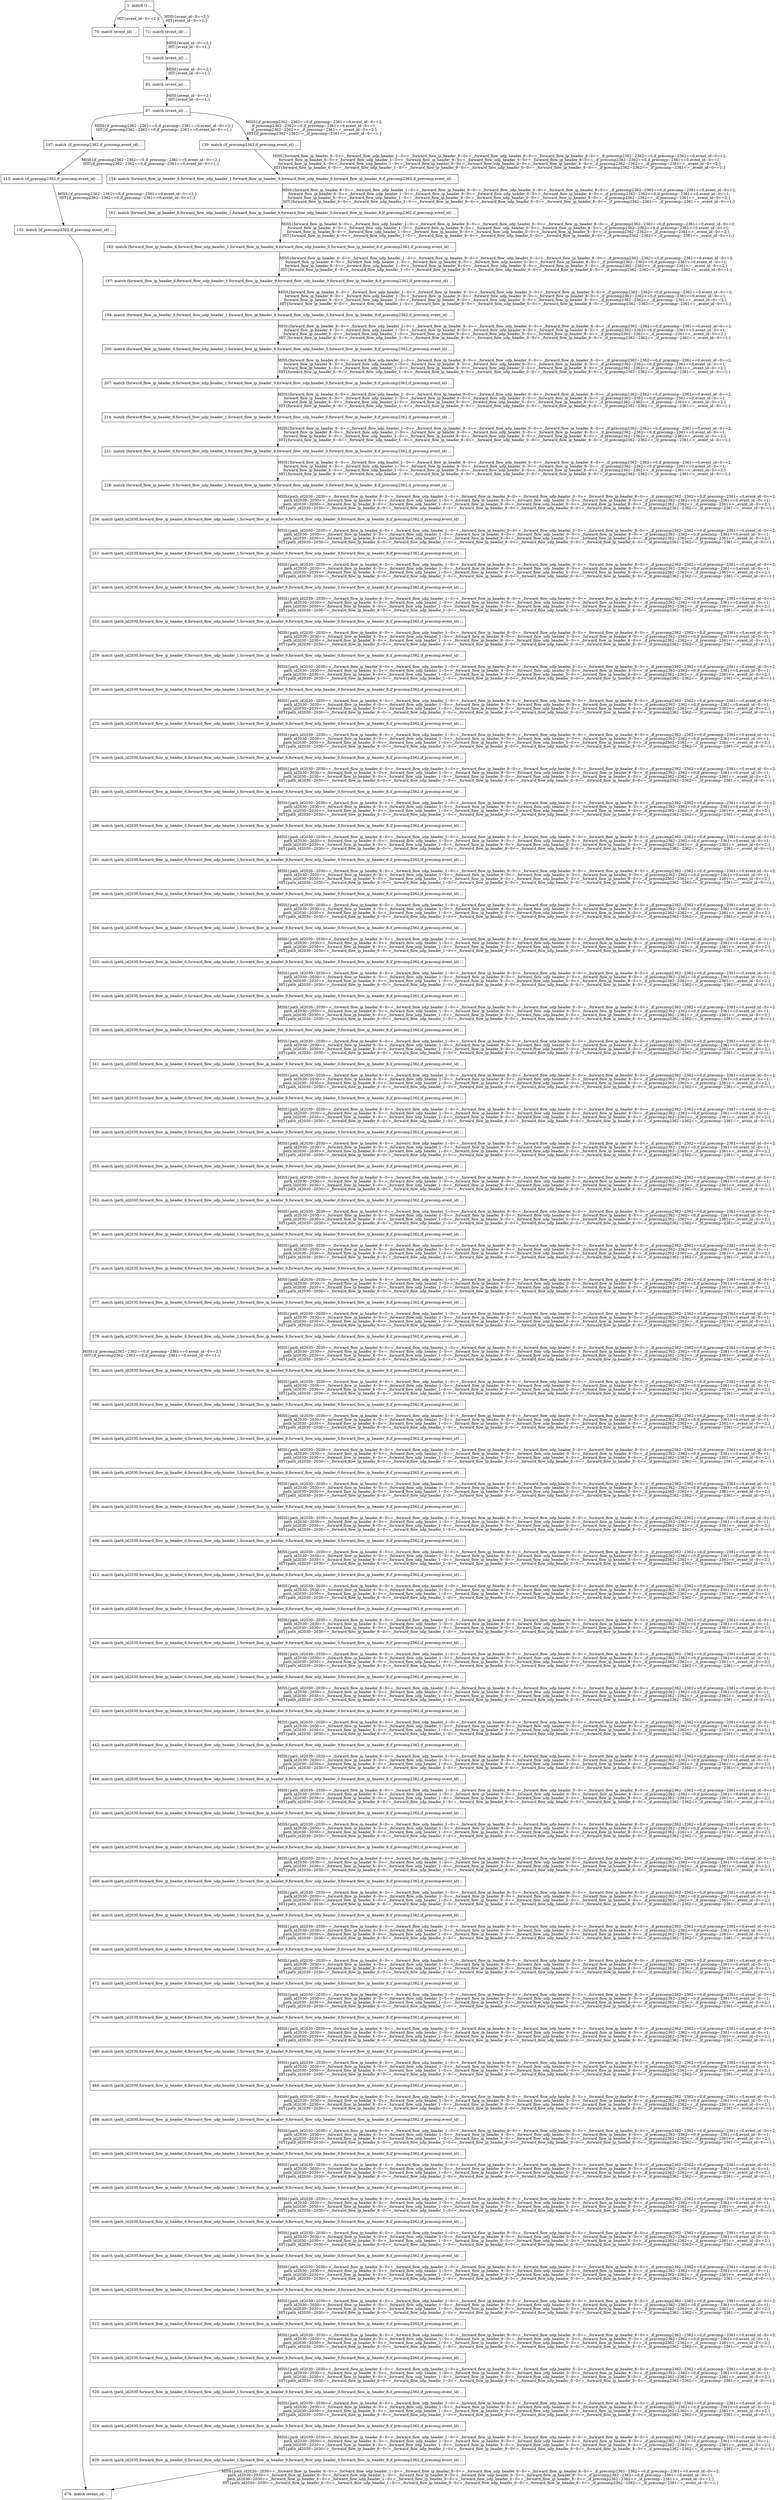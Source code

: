 digraph G {
  "1: match () ...
" [shape=box, ];
  "70: match (event_id) ...
" [shape=box, ];
  "71: match (event_id) ...
" [shape=box, ];
  "72: match (event_id) ...
" [shape=box, ];
  "85: match (event_id) ...
" [shape=box, ];
  "97: match (event_id) ...
" [shape=box, ];
  "107: match (if_precomp2362,if_precomp,event_id) ...
" [shape=box, ];
  "113: match (if_precomp2362,if_precomp,event_id) ...
" [shape=box, ];
  "132: match (if_precomp2362,if_precomp,event_id) ...
" [shape=box, ];
  "139: match (if_precomp2362,if_precomp,event_id) ...
" [shape=box, ];
  "154: match (forward_flow_ip_header_6,forward_flow_udp_header_1,forward_flow_ip_header_9,forward_flow_udp_header_0,forward_flow_ip_header_8,if_precomp2362,if_precomp,event_id) ...
" [
  shape=box, ];
  "161: match (forward_flow_ip_header_6,forward_flow_udp_header_1,forward_flow_ip_header_9,forward_flow_udp_header_0,forward_flow_ip_header_8,if_precomp2362,if_precomp,event_id) ...
" [
  shape=box, ];
  "182: match (forward_flow_ip_header_6,forward_flow_udp_header_1,forward_flow_ip_header_9,forward_flow_udp_header_0,forward_flow_ip_header_8,if_precomp2362,if_precomp,event_id) ...
" [
  shape=box, ];
  "187: match (forward_flow_ip_header_6,forward_flow_udp_header_1,forward_flow_ip_header_9,forward_flow_udp_header_0,forward_flow_ip_header_8,if_precomp2362,if_precomp,event_id) ...
" [
  shape=box, ];
  "194: match (forward_flow_ip_header_6,forward_flow_udp_header_1,forward_flow_ip_header_9,forward_flow_udp_header_0,forward_flow_ip_header_8,if_precomp2362,if_precomp,event_id) ...
" [
  shape=box, ];
  "200: match (forward_flow_ip_header_6,forward_flow_udp_header_1,forward_flow_ip_header_9,forward_flow_udp_header_0,forward_flow_ip_header_8,if_precomp2362,if_precomp,event_id) ...
" [
  shape=box, ];
  "207: match (forward_flow_ip_header_6,forward_flow_udp_header_1,forward_flow_ip_header_9,forward_flow_udp_header_0,forward_flow_ip_header_8,if_precomp2362,if_precomp,event_id) ...
" [
  shape=box, ];
  "214: match (forward_flow_ip_header_6,forward_flow_udp_header_1,forward_flow_ip_header_9,forward_flow_udp_header_0,forward_flow_ip_header_8,if_precomp2362,if_precomp,event_id) ...
" [
  shape=box, ];
  "221: match (forward_flow_ip_header_6,forward_flow_udp_header_1,forward_flow_ip_header_9,forward_flow_udp_header_0,forward_flow_ip_header_8,if_precomp2362,if_precomp,event_id) ...
" [
  shape=box, ];
  "228: match (forward_flow_ip_header_6,forward_flow_udp_header_1,forward_flow_ip_header_9,forward_flow_udp_header_0,forward_flow_ip_header_8,if_precomp2362,if_precomp,event_id) ...
" [
  shape=box, ];
  "236: match (path_id2030,forward_flow_ip_header_6,forward_flow_udp_header_1,forward_flow_ip_header_9,forward_flow_udp_header_0,forward_flow_ip_header_8,if_precomp2362,if_precomp,event_id) ...
" [
  shape=box, ];
  "241: match (path_id2030,forward_flow_ip_header_6,forward_flow_udp_header_1,forward_flow_ip_header_9,forward_flow_udp_header_0,forward_flow_ip_header_8,if_precomp2362,if_precomp,event_id) ...
" [
  shape=box, ];
  "247: match (path_id2030,forward_flow_ip_header_6,forward_flow_udp_header_1,forward_flow_ip_header_9,forward_flow_udp_header_0,forward_flow_ip_header_8,if_precomp2362,if_precomp,event_id) ...
" [
  shape=box, ];
  "253: match (path_id2030,forward_flow_ip_header_6,forward_flow_udp_header_1,forward_flow_ip_header_9,forward_flow_udp_header_0,forward_flow_ip_header_8,if_precomp2362,if_precomp,event_id) ...
" [
  shape=box, ];
  "259: match (path_id2030,forward_flow_ip_header_6,forward_flow_udp_header_1,forward_flow_ip_header_9,forward_flow_udp_header_0,forward_flow_ip_header_8,if_precomp2362,if_precomp,event_id) ...
" [
  shape=box, ];
  "265: match (path_id2030,forward_flow_ip_header_6,forward_flow_udp_header_1,forward_flow_ip_header_9,forward_flow_udp_header_0,forward_flow_ip_header_8,if_precomp2362,if_precomp,event_id) ...
" [
  shape=box, ];
  "272: match (path_id2030,forward_flow_ip_header_6,forward_flow_udp_header_1,forward_flow_ip_header_9,forward_flow_udp_header_0,forward_flow_ip_header_8,if_precomp2362,if_precomp,event_id) ...
" [
  shape=box, ];
  "276: match (path_id2030,forward_flow_ip_header_6,forward_flow_udp_header_1,forward_flow_ip_header_9,forward_flow_udp_header_0,forward_flow_ip_header_8,if_precomp2362,if_precomp,event_id) ...
" [
  shape=box, ];
  "281: match (path_id2030,forward_flow_ip_header_6,forward_flow_udp_header_1,forward_flow_ip_header_9,forward_flow_udp_header_0,forward_flow_ip_header_8,if_precomp2362,if_precomp,event_id) ...
" [
  shape=box, ];
  "286: match (path_id2030,forward_flow_ip_header_6,forward_flow_udp_header_1,forward_flow_ip_header_9,forward_flow_udp_header_0,forward_flow_ip_header_8,if_precomp2362,if_precomp,event_id) ...
" [
  shape=box, ];
  "291: match (path_id2030,forward_flow_ip_header_6,forward_flow_udp_header_1,forward_flow_ip_header_9,forward_flow_udp_header_0,forward_flow_ip_header_8,if_precomp2362,if_precomp,event_id) ...
" [
  shape=box, ];
  "296: match (path_id2030,forward_flow_ip_header_6,forward_flow_udp_header_1,forward_flow_ip_header_9,forward_flow_udp_header_0,forward_flow_ip_header_8,if_precomp2362,if_precomp,event_id) ...
" [
  shape=box, ];
  "304: match (path_id2030,forward_flow_ip_header_6,forward_flow_udp_header_1,forward_flow_ip_header_9,forward_flow_udp_header_0,forward_flow_ip_header_8,if_precomp2362,if_precomp,event_id) ...
" [
  shape=box, ];
  "325: match (path_id2030,forward_flow_ip_header_6,forward_flow_udp_header_1,forward_flow_ip_header_9,forward_flow_udp_header_0,forward_flow_ip_header_8,if_precomp2362,if_precomp,event_id) ...
" [
  shape=box, ];
  "330: match (path_id2030,forward_flow_ip_header_6,forward_flow_udp_header_1,forward_flow_ip_header_9,forward_flow_udp_header_0,forward_flow_ip_header_8,if_precomp2362,if_precomp,event_id) ...
" [
  shape=box, ];
  "335: match (path_id2030,forward_flow_ip_header_6,forward_flow_udp_header_1,forward_flow_ip_header_9,forward_flow_udp_header_0,forward_flow_ip_header_8,if_precomp2362,if_precomp,event_id) ...
" [
  shape=box, ];
  "341: match (path_id2030,forward_flow_ip_header_6,forward_flow_udp_header_1,forward_flow_ip_header_9,forward_flow_udp_header_0,forward_flow_ip_header_8,if_precomp2362,if_precomp,event_id) ...
" [
  shape=box, ];
  "343: match (path_id2030,forward_flow_ip_header_6,forward_flow_udp_header_1,forward_flow_ip_header_9,forward_flow_udp_header_0,forward_flow_ip_header_8,if_precomp2362,if_precomp,event_id) ...
" [
  shape=box, ];
  "349: match (path_id2030,forward_flow_ip_header_6,forward_flow_udp_header_1,forward_flow_ip_header_9,forward_flow_udp_header_0,forward_flow_ip_header_8,if_precomp2362,if_precomp,event_id) ...
" [
  shape=box, ];
  "355: match (path_id2030,forward_flow_ip_header_6,forward_flow_udp_header_1,forward_flow_ip_header_9,forward_flow_udp_header_0,forward_flow_ip_header_8,if_precomp2362,if_precomp,event_id) ...
" [
  shape=box, ];
  "362: match (path_id2030,forward_flow_ip_header_6,forward_flow_udp_header_1,forward_flow_ip_header_9,forward_flow_udp_header_0,forward_flow_ip_header_8,if_precomp2362,if_precomp,event_id) ...
" [
  shape=box, ];
  "367: match (path_id2030,forward_flow_ip_header_6,forward_flow_udp_header_1,forward_flow_ip_header_9,forward_flow_udp_header_0,forward_flow_ip_header_8,if_precomp2362,if_precomp,event_id) ...
" [
  shape=box, ];
  "374: match (path_id2030,forward_flow_ip_header_6,forward_flow_udp_header_1,forward_flow_ip_header_9,forward_flow_udp_header_0,forward_flow_ip_header_8,if_precomp2362,if_precomp,event_id) ...
" [
  shape=box, ];
  "377: match (path_id2030,forward_flow_ip_header_6,forward_flow_udp_header_1,forward_flow_ip_header_9,forward_flow_udp_header_0,forward_flow_ip_header_8,if_precomp2362,if_precomp,event_id) ...
" [
  shape=box, ];
  "378: match (path_id2030,forward_flow_ip_header_6,forward_flow_udp_header_1,forward_flow_ip_header_9,forward_flow_udp_header_0,forward_flow_ip_header_8,if_precomp2362,if_precomp,event_id) ...
" [
  shape=box, ];
  "382: match (path_id2030,forward_flow_ip_header_6,forward_flow_udp_header_1,forward_flow_ip_header_9,forward_flow_udp_header_0,forward_flow_ip_header_8,if_precomp2362,if_precomp,event_id) ...
" [
  shape=box, ];
  "386: match (path_id2030,forward_flow_ip_header_6,forward_flow_udp_header_1,forward_flow_ip_header_9,forward_flow_udp_header_0,forward_flow_ip_header_8,if_precomp2362,if_precomp,event_id) ...
" [
  shape=box, ];
  "390: match (path_id2030,forward_flow_ip_header_6,forward_flow_udp_header_1,forward_flow_ip_header_9,forward_flow_udp_header_0,forward_flow_ip_header_8,if_precomp2362,if_precomp,event_id) ...
" [
  shape=box, ];
  "394: match (path_id2030,forward_flow_ip_header_6,forward_flow_udp_header_1,forward_flow_ip_header_9,forward_flow_udp_header_0,forward_flow_ip_header_8,if_precomp2362,if_precomp,event_id) ...
" [
  shape=box, ];
  "404: match (path_id2030,forward_flow_ip_header_6,forward_flow_udp_header_1,forward_flow_ip_header_9,forward_flow_udp_header_0,forward_flow_ip_header_8,if_precomp2362,if_precomp,event_id) ...
" [
  shape=box, ];
  "408: match (path_id2030,forward_flow_ip_header_6,forward_flow_udp_header_1,forward_flow_ip_header_9,forward_flow_udp_header_0,forward_flow_ip_header_8,if_precomp2362,if_precomp,event_id) ...
" [
  shape=box, ];
  "412: match (path_id2030,forward_flow_ip_header_6,forward_flow_udp_header_1,forward_flow_ip_header_9,forward_flow_udp_header_0,forward_flow_ip_header_8,if_precomp2362,if_precomp,event_id) ...
" [
  shape=box, ];
  "416: match (path_id2030,forward_flow_ip_header_6,forward_flow_udp_header_1,forward_flow_ip_header_9,forward_flow_udp_header_0,forward_flow_ip_header_8,if_precomp2362,if_precomp,event_id) ...
" [
  shape=box, ];
  "420: match (path_id2030,forward_flow_ip_header_6,forward_flow_udp_header_1,forward_flow_ip_header_9,forward_flow_udp_header_0,forward_flow_ip_header_8,if_precomp2362,if_precomp,event_id) ...
" [
  shape=box, ];
  "426: match (path_id2030,forward_flow_ip_header_6,forward_flow_udp_header_1,forward_flow_ip_header_9,forward_flow_udp_header_0,forward_flow_ip_header_8,if_precomp2362,if_precomp,event_id) ...
" [
  shape=box, ];
  "432: match (path_id2030,forward_flow_ip_header_6,forward_flow_udp_header_1,forward_flow_ip_header_9,forward_flow_udp_header_0,forward_flow_ip_header_8,if_precomp2362,if_precomp,event_id) ...
" [
  shape=box, ];
  "442: match (path_id2030,forward_flow_ip_header_6,forward_flow_udp_header_1,forward_flow_ip_header_9,forward_flow_udp_header_0,forward_flow_ip_header_8,if_precomp2362,if_precomp,event_id) ...
" [
  shape=box, ];
  "448: match (path_id2030,forward_flow_ip_header_6,forward_flow_udp_header_1,forward_flow_ip_header_9,forward_flow_udp_header_0,forward_flow_ip_header_8,if_precomp2362,if_precomp,event_id) ...
" [
  shape=box, ];
  "452: match (path_id2030,forward_flow_ip_header_6,forward_flow_udp_header_1,forward_flow_ip_header_9,forward_flow_udp_header_0,forward_flow_ip_header_8,if_precomp2362,if_precomp,event_id) ...
" [
  shape=box, ];
  "456: match (path_id2030,forward_flow_ip_header_6,forward_flow_udp_header_1,forward_flow_ip_header_9,forward_flow_udp_header_0,forward_flow_ip_header_8,if_precomp2362,if_precomp,event_id) ...
" [
  shape=box, ];
  "460: match (path_id2030,forward_flow_ip_header_6,forward_flow_udp_header_1,forward_flow_ip_header_9,forward_flow_udp_header_0,forward_flow_ip_header_8,if_precomp2362,if_precomp,event_id) ...
" [
  shape=box, ];
  "464: match (path_id2030,forward_flow_ip_header_6,forward_flow_udp_header_1,forward_flow_ip_header_9,forward_flow_udp_header_0,forward_flow_ip_header_8,if_precomp2362,if_precomp,event_id) ...
" [
  shape=box, ];
  "468: match (path_id2030,forward_flow_ip_header_6,forward_flow_udp_header_1,forward_flow_ip_header_9,forward_flow_udp_header_0,forward_flow_ip_header_8,if_precomp2362,if_precomp,event_id) ...
" [
  shape=box, ];
  "472: match (path_id2030,forward_flow_ip_header_6,forward_flow_udp_header_1,forward_flow_ip_header_9,forward_flow_udp_header_0,forward_flow_ip_header_8,if_precomp2362,if_precomp,event_id) ...
" [
  shape=box, ];
  "476: match (path_id2030,forward_flow_ip_header_6,forward_flow_udp_header_1,forward_flow_ip_header_9,forward_flow_udp_header_0,forward_flow_ip_header_8,if_precomp2362,if_precomp,event_id) ...
" [
  shape=box, ];
  "480: match (path_id2030,forward_flow_ip_header_6,forward_flow_udp_header_1,forward_flow_ip_header_9,forward_flow_udp_header_0,forward_flow_ip_header_8,if_precomp2362,if_precomp,event_id) ...
" [
  shape=box, ];
  "484: match (path_id2030,forward_flow_ip_header_6,forward_flow_udp_header_1,forward_flow_ip_header_9,forward_flow_udp_header_0,forward_flow_ip_header_8,if_precomp2362,if_precomp,event_id) ...
" [
  shape=box, ];
  "488: match (path_id2030,forward_flow_ip_header_6,forward_flow_udp_header_1,forward_flow_ip_header_9,forward_flow_udp_header_0,forward_flow_ip_header_8,if_precomp2362,if_precomp,event_id) ...
" [
  shape=box, ];
  "492: match (path_id2030,forward_flow_ip_header_6,forward_flow_udp_header_1,forward_flow_ip_header_9,forward_flow_udp_header_0,forward_flow_ip_header_8,if_precomp2362,if_precomp,event_id) ...
" [
  shape=box, ];
  "496: match (path_id2030,forward_flow_ip_header_6,forward_flow_udp_header_1,forward_flow_ip_header_9,forward_flow_udp_header_0,forward_flow_ip_header_8,if_precomp2362,if_precomp,event_id) ...
" [
  shape=box, ];
  "500: match (path_id2030,forward_flow_ip_header_6,forward_flow_udp_header_1,forward_flow_ip_header_9,forward_flow_udp_header_0,forward_flow_ip_header_8,if_precomp2362,if_precomp,event_id) ...
" [
  shape=box, ];
  "504: match (path_id2030,forward_flow_ip_header_6,forward_flow_udp_header_1,forward_flow_ip_header_9,forward_flow_udp_header_0,forward_flow_ip_header_8,if_precomp2362,if_precomp,event_id) ...
" [
  shape=box, ];
  "508: match (path_id2030,forward_flow_ip_header_6,forward_flow_udp_header_1,forward_flow_ip_header_9,forward_flow_udp_header_0,forward_flow_ip_header_8,if_precomp2362,if_precomp,event_id) ...
" [
  shape=box, ];
  "512: match (path_id2030,forward_flow_ip_header_6,forward_flow_udp_header_1,forward_flow_ip_header_9,forward_flow_udp_header_0,forward_flow_ip_header_8,if_precomp2362,if_precomp,event_id) ...
" [
  shape=box, ];
  "516: match (path_id2030,forward_flow_ip_header_6,forward_flow_udp_header_1,forward_flow_ip_header_9,forward_flow_udp_header_0,forward_flow_ip_header_8,if_precomp2362,if_precomp,event_id) ...
" [
  shape=box, ];
  "520: match (path_id2030,forward_flow_ip_header_6,forward_flow_udp_header_1,forward_flow_ip_header_9,forward_flow_udp_header_0,forward_flow_ip_header_8,if_precomp2362,if_precomp,event_id) ...
" [
  shape=box, ];
  "524: match (path_id2030,forward_flow_ip_header_6,forward_flow_udp_header_1,forward_flow_ip_header_9,forward_flow_udp_header_0,forward_flow_ip_header_8,if_precomp2362,if_precomp,event_id) ...
" [
  shape=box, ];
  "628: match (path_id2030,forward_flow_ip_header_6,forward_flow_udp_header_1,forward_flow_ip_header_9,forward_flow_udp_header_0,forward_flow_ip_header_8,if_precomp2362,if_precomp,event_id) ...
" [
  shape=box, ];
  "676: match (event_id) ...
" [shape=box, ];
  
  
  "1: match () ...
" -> "70: match (event_id) ...
" [label="HIT{event_id~0==2;}",
                                                     ];
  "1: match () ...
" -> "71: match (event_id) ...
" [label="MISS{event_id~0==2;}
HIT{event_id~0==1;}",
                                                     ];
  "71: match (event_id) ...
" -> "72: match (event_id) ...
" [label="MISS{event_id~0==2;}
HIT{event_id~0==1;}",
                                                              ];
  "72: match (event_id) ...
" -> "85: match (event_id) ...
" [label="MISS{event_id~0==2;}
HIT{event_id~0==1;}",
                                                              ];
  "85: match (event_id) ...
" -> "97: match (event_id) ...
" [label="MISS{event_id~0==2;}
HIT{event_id~0==1;}",
                                                              ];
  "97: match (event_id) ...
" -> "107: match (if_precomp2362,if_precomp,event_id) ...
" [
  label="MISS{if_precomp2362~2362==0,if_precomp~2361==0,event_id~0==2;}
HIT{if_precomp2362~2362==0,if_precomp~2361==0,event_id~0==1;}",
  ];
  "97: match (event_id) ...
" -> "139: match (if_precomp2362,if_precomp,event_id) ...
" [
  label="MISS{if_precomp2362~2362==0,if_precomp~2361==0,event_id~0==2;
if_precomp2362~2362==0,if_precomp~2361==0,event_id~0==1;
if_precomp2362~2362==_,if_precomp~2361==_,event_id~0==2;}
HIT{if_precomp2362~2362==_,if_precomp~2361==_,event_id~0==1;}",
  ];
  "107: match (if_precomp2362,if_precomp,event_id) ...
" -> "113: match (if_precomp2362,if_precomp,event_id) ...
" [
  label="MISS{if_precomp2362~2362==0,if_precomp~2361==0,event_id~0==2;}
HIT{if_precomp2362~2362==0,if_precomp~2361==0,event_id~0==1;}",
  ];
  "113: match (if_precomp2362,if_precomp,event_id) ...
" -> "132: match (if_precomp2362,if_precomp,event_id) ...
" [
  label="MISS{if_precomp2362~2362==0,if_precomp~2361==0,event_id~0==2;}
HIT{if_precomp2362~2362==0,if_precomp~2361==0,event_id~0==1;}",
  ];
  "132: match (if_precomp2362,if_precomp,event_id) ...
" -> "676: match (event_id) ...
" [
  label="MISS{if_precomp2362~2362==0,if_precomp~2361==0,event_id~0==2;}
HIT{if_precomp2362~2362==0,if_precomp~2361==0,event_id~0==1;}",
  ];
  "139: match (if_precomp2362,if_precomp,event_id) ...
" -> "154: match (forward_flow_ip_header_6,forward_flow_udp_header_1,forward_flow_ip_header_9,forward_flow_udp_header_0,forward_flow_ip_header_8,if_precomp2362,if_precomp,event_id) ...
" [
  label="MISS{forward_flow_ip_header_6~0==_,forward_flow_udp_header_1~0==_,forward_flow_ip_header_9~0==_,forward_flow_udp_header_0~0==_,forward_flow_ip_header_8~0==_,if_precomp2362~2362==0,if_precomp~2361==0,event_id~0==2;
forward_flow_ip_header_6~0==_,forward_flow_udp_header_1~0==_,forward_flow_ip_header_9~0==_,forward_flow_udp_header_0~0==_,forward_flow_ip_header_8~0==_,if_precomp2362~2362==0,if_precomp~2361==0,event_id~0==1;
forward_flow_ip_header_6~0==_,forward_flow_udp_header_1~0==_,forward_flow_ip_header_9~0==_,forward_flow_udp_header_0~0==_,forward_flow_ip_header_8~0==_,if_precomp2362~2362==_,if_precomp~2361==_,event_id~0==2;}
HIT{forward_flow_ip_header_6~0==_,forward_flow_udp_header_1~0==_,forward_flow_ip_header_9~0==_,forward_flow_udp_header_0~0==_,forward_flow_ip_header_8~0==_,if_precomp2362~2362==_,if_precomp~2361==_,event_id~0==1;}",
  ];
  "154: match (forward_flow_ip_header_6,forward_flow_udp_header_1,forward_flow_ip_header_9,forward_flow_udp_header_0,forward_flow_ip_header_8,if_precomp2362,if_precomp,event_id) ...
" -> "161: match (forward_flow_ip_header_6,forward_flow_udp_header_1,forward_flow_ip_header_9,forward_flow_udp_header_0,forward_flow_ip_header_8,if_precomp2362,if_precomp,event_id) ...
" [
  label="MISS{forward_flow_ip_header_6~0==_,forward_flow_udp_header_1~0==_,forward_flow_ip_header_9~0==_,forward_flow_udp_header_0~0==_,forward_flow_ip_header_8~0==_,if_precomp2362~2362==0,if_precomp~2361==0,event_id~0==2;
forward_flow_ip_header_6~0==_,forward_flow_udp_header_1~0==_,forward_flow_ip_header_9~0==_,forward_flow_udp_header_0~0==_,forward_flow_ip_header_8~0==_,if_precomp2362~2362==0,if_precomp~2361==0,event_id~0==1;
forward_flow_ip_header_6~0==_,forward_flow_udp_header_1~0==_,forward_flow_ip_header_9~0==_,forward_flow_udp_header_0~0==_,forward_flow_ip_header_8~0==_,if_precomp2362~2362==_,if_precomp~2361==_,event_id~0==2;}
HIT{forward_flow_ip_header_6~0==_,forward_flow_udp_header_1~0==_,forward_flow_ip_header_9~0==_,forward_flow_udp_header_0~0==_,forward_flow_ip_header_8~0==_,if_precomp2362~2362==_,if_precomp~2361==_,event_id~0==1;}",
  ];
  "161: match (forward_flow_ip_header_6,forward_flow_udp_header_1,forward_flow_ip_header_9,forward_flow_udp_header_0,forward_flow_ip_header_8,if_precomp2362,if_precomp,event_id) ...
" -> "182: match (forward_flow_ip_header_6,forward_flow_udp_header_1,forward_flow_ip_header_9,forward_flow_udp_header_0,forward_flow_ip_header_8,if_precomp2362,if_precomp,event_id) ...
" [
  label="MISS{forward_flow_ip_header_6~0==_,forward_flow_udp_header_1~0==_,forward_flow_ip_header_9~0==_,forward_flow_udp_header_0~0==_,forward_flow_ip_header_8~0==_,if_precomp2362~2362==0,if_precomp~2361==0,event_id~0==2;
forward_flow_ip_header_6~0==_,forward_flow_udp_header_1~0==_,forward_flow_ip_header_9~0==_,forward_flow_udp_header_0~0==_,forward_flow_ip_header_8~0==_,if_precomp2362~2362==0,if_precomp~2361==0,event_id~0==1;
forward_flow_ip_header_6~0==_,forward_flow_udp_header_1~0==_,forward_flow_ip_header_9~0==_,forward_flow_udp_header_0~0==_,forward_flow_ip_header_8~0==_,if_precomp2362~2362==_,if_precomp~2361==_,event_id~0==2;}
HIT{forward_flow_ip_header_6~0==_,forward_flow_udp_header_1~0==_,forward_flow_ip_header_9~0==_,forward_flow_udp_header_0~0==_,forward_flow_ip_header_8~0==_,if_precomp2362~2362==_,if_precomp~2361==_,event_id~0==1;}",
  ];
  "182: match (forward_flow_ip_header_6,forward_flow_udp_header_1,forward_flow_ip_header_9,forward_flow_udp_header_0,forward_flow_ip_header_8,if_precomp2362,if_precomp,event_id) ...
" -> "187: match (forward_flow_ip_header_6,forward_flow_udp_header_1,forward_flow_ip_header_9,forward_flow_udp_header_0,forward_flow_ip_header_8,if_precomp2362,if_precomp,event_id) ...
" [
  label="MISS{forward_flow_ip_header_6~0==_,forward_flow_udp_header_1~0==_,forward_flow_ip_header_9~0==_,forward_flow_udp_header_0~0==_,forward_flow_ip_header_8~0==_,if_precomp2362~2362==0,if_precomp~2361==0,event_id~0==2;
forward_flow_ip_header_6~0==_,forward_flow_udp_header_1~0==_,forward_flow_ip_header_9~0==_,forward_flow_udp_header_0~0==_,forward_flow_ip_header_8~0==_,if_precomp2362~2362==0,if_precomp~2361==0,event_id~0==1;
forward_flow_ip_header_6~0==_,forward_flow_udp_header_1~0==_,forward_flow_ip_header_9~0==_,forward_flow_udp_header_0~0==_,forward_flow_ip_header_8~0==_,if_precomp2362~2362==_,if_precomp~2361==_,event_id~0==2;}
HIT{forward_flow_ip_header_6~0==_,forward_flow_udp_header_1~0==_,forward_flow_ip_header_9~0==_,forward_flow_udp_header_0~0==_,forward_flow_ip_header_8~0==_,if_precomp2362~2362==_,if_precomp~2361==_,event_id~0==1;}",
  ];
  "187: match (forward_flow_ip_header_6,forward_flow_udp_header_1,forward_flow_ip_header_9,forward_flow_udp_header_0,forward_flow_ip_header_8,if_precomp2362,if_precomp,event_id) ...
" -> "194: match (forward_flow_ip_header_6,forward_flow_udp_header_1,forward_flow_ip_header_9,forward_flow_udp_header_0,forward_flow_ip_header_8,if_precomp2362,if_precomp,event_id) ...
" [
  label="MISS{forward_flow_ip_header_6~0==_,forward_flow_udp_header_1~0==_,forward_flow_ip_header_9~0==_,forward_flow_udp_header_0~0==_,forward_flow_ip_header_8~0==_,if_precomp2362~2362==0,if_precomp~2361==0,event_id~0==2;
forward_flow_ip_header_6~0==_,forward_flow_udp_header_1~0==_,forward_flow_ip_header_9~0==_,forward_flow_udp_header_0~0==_,forward_flow_ip_header_8~0==_,if_precomp2362~2362==0,if_precomp~2361==0,event_id~0==1;
forward_flow_ip_header_6~0==_,forward_flow_udp_header_1~0==_,forward_flow_ip_header_9~0==_,forward_flow_udp_header_0~0==_,forward_flow_ip_header_8~0==_,if_precomp2362~2362==_,if_precomp~2361==_,event_id~0==2;}
HIT{forward_flow_ip_header_6~0==_,forward_flow_udp_header_1~0==_,forward_flow_ip_header_9~0==_,forward_flow_udp_header_0~0==_,forward_flow_ip_header_8~0==_,if_precomp2362~2362==_,if_precomp~2361==_,event_id~0==1;}",
  ];
  "194: match (forward_flow_ip_header_6,forward_flow_udp_header_1,forward_flow_ip_header_9,forward_flow_udp_header_0,forward_flow_ip_header_8,if_precomp2362,if_precomp,event_id) ...
" -> "200: match (forward_flow_ip_header_6,forward_flow_udp_header_1,forward_flow_ip_header_9,forward_flow_udp_header_0,forward_flow_ip_header_8,if_precomp2362,if_precomp,event_id) ...
" [
  label="MISS{forward_flow_ip_header_6~0==_,forward_flow_udp_header_1~0==_,forward_flow_ip_header_9~0==_,forward_flow_udp_header_0~0==_,forward_flow_ip_header_8~0==_,if_precomp2362~2362==0,if_precomp~2361==0,event_id~0==2;
forward_flow_ip_header_6~0==_,forward_flow_udp_header_1~0==_,forward_flow_ip_header_9~0==_,forward_flow_udp_header_0~0==_,forward_flow_ip_header_8~0==_,if_precomp2362~2362==0,if_precomp~2361==0,event_id~0==1;
forward_flow_ip_header_6~0==_,forward_flow_udp_header_1~0==_,forward_flow_ip_header_9~0==_,forward_flow_udp_header_0~0==_,forward_flow_ip_header_8~0==_,if_precomp2362~2362==_,if_precomp~2361==_,event_id~0==2;}
HIT{forward_flow_ip_header_6~0==_,forward_flow_udp_header_1~0==_,forward_flow_ip_header_9~0==_,forward_flow_udp_header_0~0==_,forward_flow_ip_header_8~0==_,if_precomp2362~2362==_,if_precomp~2361==_,event_id~0==1;}",
  ];
  "200: match (forward_flow_ip_header_6,forward_flow_udp_header_1,forward_flow_ip_header_9,forward_flow_udp_header_0,forward_flow_ip_header_8,if_precomp2362,if_precomp,event_id) ...
" -> "207: match (forward_flow_ip_header_6,forward_flow_udp_header_1,forward_flow_ip_header_9,forward_flow_udp_header_0,forward_flow_ip_header_8,if_precomp2362,if_precomp,event_id) ...
" [
  label="MISS{forward_flow_ip_header_6~0==_,forward_flow_udp_header_1~0==_,forward_flow_ip_header_9~0==_,forward_flow_udp_header_0~0==_,forward_flow_ip_header_8~0==_,if_precomp2362~2362==0,if_precomp~2361==0,event_id~0==2;
forward_flow_ip_header_6~0==_,forward_flow_udp_header_1~0==_,forward_flow_ip_header_9~0==_,forward_flow_udp_header_0~0==_,forward_flow_ip_header_8~0==_,if_precomp2362~2362==0,if_precomp~2361==0,event_id~0==1;
forward_flow_ip_header_6~0==_,forward_flow_udp_header_1~0==_,forward_flow_ip_header_9~0==_,forward_flow_udp_header_0~0==_,forward_flow_ip_header_8~0==_,if_precomp2362~2362==_,if_precomp~2361==_,event_id~0==2;}
HIT{forward_flow_ip_header_6~0==_,forward_flow_udp_header_1~0==_,forward_flow_ip_header_9~0==_,forward_flow_udp_header_0~0==_,forward_flow_ip_header_8~0==_,if_precomp2362~2362==_,if_precomp~2361==_,event_id~0==1;}",
  ];
  "207: match (forward_flow_ip_header_6,forward_flow_udp_header_1,forward_flow_ip_header_9,forward_flow_udp_header_0,forward_flow_ip_header_8,if_precomp2362,if_precomp,event_id) ...
" -> "214: match (forward_flow_ip_header_6,forward_flow_udp_header_1,forward_flow_ip_header_9,forward_flow_udp_header_0,forward_flow_ip_header_8,if_precomp2362,if_precomp,event_id) ...
" [
  label="MISS{forward_flow_ip_header_6~0==_,forward_flow_udp_header_1~0==_,forward_flow_ip_header_9~0==_,forward_flow_udp_header_0~0==_,forward_flow_ip_header_8~0==_,if_precomp2362~2362==0,if_precomp~2361==0,event_id~0==2;
forward_flow_ip_header_6~0==_,forward_flow_udp_header_1~0==_,forward_flow_ip_header_9~0==_,forward_flow_udp_header_0~0==_,forward_flow_ip_header_8~0==_,if_precomp2362~2362==0,if_precomp~2361==0,event_id~0==1;
forward_flow_ip_header_6~0==_,forward_flow_udp_header_1~0==_,forward_flow_ip_header_9~0==_,forward_flow_udp_header_0~0==_,forward_flow_ip_header_8~0==_,if_precomp2362~2362==_,if_precomp~2361==_,event_id~0==2;}
HIT{forward_flow_ip_header_6~0==_,forward_flow_udp_header_1~0==_,forward_flow_ip_header_9~0==_,forward_flow_udp_header_0~0==_,forward_flow_ip_header_8~0==_,if_precomp2362~2362==_,if_precomp~2361==_,event_id~0==1;}",
  ];
  "214: match (forward_flow_ip_header_6,forward_flow_udp_header_1,forward_flow_ip_header_9,forward_flow_udp_header_0,forward_flow_ip_header_8,if_precomp2362,if_precomp,event_id) ...
" -> "221: match (forward_flow_ip_header_6,forward_flow_udp_header_1,forward_flow_ip_header_9,forward_flow_udp_header_0,forward_flow_ip_header_8,if_precomp2362,if_precomp,event_id) ...
" [
  label="MISS{forward_flow_ip_header_6~0==_,forward_flow_udp_header_1~0==_,forward_flow_ip_header_9~0==_,forward_flow_udp_header_0~0==_,forward_flow_ip_header_8~0==_,if_precomp2362~2362==0,if_precomp~2361==0,event_id~0==2;
forward_flow_ip_header_6~0==_,forward_flow_udp_header_1~0==_,forward_flow_ip_header_9~0==_,forward_flow_udp_header_0~0==_,forward_flow_ip_header_8~0==_,if_precomp2362~2362==0,if_precomp~2361==0,event_id~0==1;
forward_flow_ip_header_6~0==_,forward_flow_udp_header_1~0==_,forward_flow_ip_header_9~0==_,forward_flow_udp_header_0~0==_,forward_flow_ip_header_8~0==_,if_precomp2362~2362==_,if_precomp~2361==_,event_id~0==2;}
HIT{forward_flow_ip_header_6~0==_,forward_flow_udp_header_1~0==_,forward_flow_ip_header_9~0==_,forward_flow_udp_header_0~0==_,forward_flow_ip_header_8~0==_,if_precomp2362~2362==_,if_precomp~2361==_,event_id~0==1;}",
  ];
  "221: match (forward_flow_ip_header_6,forward_flow_udp_header_1,forward_flow_ip_header_9,forward_flow_udp_header_0,forward_flow_ip_header_8,if_precomp2362,if_precomp,event_id) ...
" -> "228: match (forward_flow_ip_header_6,forward_flow_udp_header_1,forward_flow_ip_header_9,forward_flow_udp_header_0,forward_flow_ip_header_8,if_precomp2362,if_precomp,event_id) ...
" [
  label="MISS{forward_flow_ip_header_6~0==_,forward_flow_udp_header_1~0==_,forward_flow_ip_header_9~0==_,forward_flow_udp_header_0~0==_,forward_flow_ip_header_8~0==_,if_precomp2362~2362==0,if_precomp~2361==0,event_id~0==2;
forward_flow_ip_header_6~0==_,forward_flow_udp_header_1~0==_,forward_flow_ip_header_9~0==_,forward_flow_udp_header_0~0==_,forward_flow_ip_header_8~0==_,if_precomp2362~2362==0,if_precomp~2361==0,event_id~0==1;
forward_flow_ip_header_6~0==_,forward_flow_udp_header_1~0==_,forward_flow_ip_header_9~0==_,forward_flow_udp_header_0~0==_,forward_flow_ip_header_8~0==_,if_precomp2362~2362==_,if_precomp~2361==_,event_id~0==2;}
HIT{forward_flow_ip_header_6~0==_,forward_flow_udp_header_1~0==_,forward_flow_ip_header_9~0==_,forward_flow_udp_header_0~0==_,forward_flow_ip_header_8~0==_,if_precomp2362~2362==_,if_precomp~2361==_,event_id~0==1;}",
  ];
  "228: match (forward_flow_ip_header_6,forward_flow_udp_header_1,forward_flow_ip_header_9,forward_flow_udp_header_0,forward_flow_ip_header_8,if_precomp2362,if_precomp,event_id) ...
" -> "236: match (path_id2030,forward_flow_ip_header_6,forward_flow_udp_header_1,forward_flow_ip_header_9,forward_flow_udp_header_0,forward_flow_ip_header_8,if_precomp2362,if_precomp,event_id) ...
" [
  label="MISS{path_id2030~2030==_,forward_flow_ip_header_6~0==_,forward_flow_udp_header_1~0==_,forward_flow_ip_header_9~0==_,forward_flow_udp_header_0~0==_,forward_flow_ip_header_8~0==_,if_precomp2362~2362==0,if_precomp~2361==0,event_id~0==2;
path_id2030~2030==_,forward_flow_ip_header_6~0==_,forward_flow_udp_header_1~0==_,forward_flow_ip_header_9~0==_,forward_flow_udp_header_0~0==_,forward_flow_ip_header_8~0==_,if_precomp2362~2362==0,if_precomp~2361==0,event_id~0==1;
path_id2030~2030==_,forward_flow_ip_header_6~0==_,forward_flow_udp_header_1~0==_,forward_flow_ip_header_9~0==_,forward_flow_udp_header_0~0==_,forward_flow_ip_header_8~0==_,if_precomp2362~2362==_,if_precomp~2361==_,event_id~0==2;}
HIT{path_id2030~2030==_,forward_flow_ip_header_6~0==_,forward_flow_udp_header_1~0==_,forward_flow_ip_header_9~0==_,forward_flow_udp_header_0~0==_,forward_flow_ip_header_8~0==_,if_precomp2362~2362==_,if_precomp~2361==_,event_id~0==1;}",
  ];
  "236: match (path_id2030,forward_flow_ip_header_6,forward_flow_udp_header_1,forward_flow_ip_header_9,forward_flow_udp_header_0,forward_flow_ip_header_8,if_precomp2362,if_precomp,event_id) ...
" -> "241: match (path_id2030,forward_flow_ip_header_6,forward_flow_udp_header_1,forward_flow_ip_header_9,forward_flow_udp_header_0,forward_flow_ip_header_8,if_precomp2362,if_precomp,event_id) ...
" [
  label="MISS{path_id2030~2030==_,forward_flow_ip_header_6~0==_,forward_flow_udp_header_1~0==_,forward_flow_ip_header_9~0==_,forward_flow_udp_header_0~0==_,forward_flow_ip_header_8~0==_,if_precomp2362~2362==0,if_precomp~2361==0,event_id~0==2;
path_id2030~2030==_,forward_flow_ip_header_6~0==_,forward_flow_udp_header_1~0==_,forward_flow_ip_header_9~0==_,forward_flow_udp_header_0~0==_,forward_flow_ip_header_8~0==_,if_precomp2362~2362==0,if_precomp~2361==0,event_id~0==1;
path_id2030~2030==_,forward_flow_ip_header_6~0==_,forward_flow_udp_header_1~0==_,forward_flow_ip_header_9~0==_,forward_flow_udp_header_0~0==_,forward_flow_ip_header_8~0==_,if_precomp2362~2362==_,if_precomp~2361==_,event_id~0==2;}
HIT{path_id2030~2030==_,forward_flow_ip_header_6~0==_,forward_flow_udp_header_1~0==_,forward_flow_ip_header_9~0==_,forward_flow_udp_header_0~0==_,forward_flow_ip_header_8~0==_,if_precomp2362~2362==_,if_precomp~2361==_,event_id~0==1;}",
  ];
  "241: match (path_id2030,forward_flow_ip_header_6,forward_flow_udp_header_1,forward_flow_ip_header_9,forward_flow_udp_header_0,forward_flow_ip_header_8,if_precomp2362,if_precomp,event_id) ...
" -> "247: match (path_id2030,forward_flow_ip_header_6,forward_flow_udp_header_1,forward_flow_ip_header_9,forward_flow_udp_header_0,forward_flow_ip_header_8,if_precomp2362,if_precomp,event_id) ...
" [
  label="MISS{path_id2030~2030==_,forward_flow_ip_header_6~0==_,forward_flow_udp_header_1~0==_,forward_flow_ip_header_9~0==_,forward_flow_udp_header_0~0==_,forward_flow_ip_header_8~0==_,if_precomp2362~2362==0,if_precomp~2361==0,event_id~0==2;
path_id2030~2030==_,forward_flow_ip_header_6~0==_,forward_flow_udp_header_1~0==_,forward_flow_ip_header_9~0==_,forward_flow_udp_header_0~0==_,forward_flow_ip_header_8~0==_,if_precomp2362~2362==0,if_precomp~2361==0,event_id~0==1;
path_id2030~2030==_,forward_flow_ip_header_6~0==_,forward_flow_udp_header_1~0==_,forward_flow_ip_header_9~0==_,forward_flow_udp_header_0~0==_,forward_flow_ip_header_8~0==_,if_precomp2362~2362==_,if_precomp~2361==_,event_id~0==2;}
HIT{path_id2030~2030==_,forward_flow_ip_header_6~0==_,forward_flow_udp_header_1~0==_,forward_flow_ip_header_9~0==_,forward_flow_udp_header_0~0==_,forward_flow_ip_header_8~0==_,if_precomp2362~2362==_,if_precomp~2361==_,event_id~0==1;}",
  ];
  "247: match (path_id2030,forward_flow_ip_header_6,forward_flow_udp_header_1,forward_flow_ip_header_9,forward_flow_udp_header_0,forward_flow_ip_header_8,if_precomp2362,if_precomp,event_id) ...
" -> "253: match (path_id2030,forward_flow_ip_header_6,forward_flow_udp_header_1,forward_flow_ip_header_9,forward_flow_udp_header_0,forward_flow_ip_header_8,if_precomp2362,if_precomp,event_id) ...
" [
  label="MISS{path_id2030~2030==_,forward_flow_ip_header_6~0==_,forward_flow_udp_header_1~0==_,forward_flow_ip_header_9~0==_,forward_flow_udp_header_0~0==_,forward_flow_ip_header_8~0==_,if_precomp2362~2362==0,if_precomp~2361==0,event_id~0==2;
path_id2030~2030==_,forward_flow_ip_header_6~0==_,forward_flow_udp_header_1~0==_,forward_flow_ip_header_9~0==_,forward_flow_udp_header_0~0==_,forward_flow_ip_header_8~0==_,if_precomp2362~2362==0,if_precomp~2361==0,event_id~0==1;
path_id2030~2030==_,forward_flow_ip_header_6~0==_,forward_flow_udp_header_1~0==_,forward_flow_ip_header_9~0==_,forward_flow_udp_header_0~0==_,forward_flow_ip_header_8~0==_,if_precomp2362~2362==_,if_precomp~2361==_,event_id~0==2;}
HIT{path_id2030~2030==_,forward_flow_ip_header_6~0==_,forward_flow_udp_header_1~0==_,forward_flow_ip_header_9~0==_,forward_flow_udp_header_0~0==_,forward_flow_ip_header_8~0==_,if_precomp2362~2362==_,if_precomp~2361==_,event_id~0==1;}",
  ];
  "253: match (path_id2030,forward_flow_ip_header_6,forward_flow_udp_header_1,forward_flow_ip_header_9,forward_flow_udp_header_0,forward_flow_ip_header_8,if_precomp2362,if_precomp,event_id) ...
" -> "259: match (path_id2030,forward_flow_ip_header_6,forward_flow_udp_header_1,forward_flow_ip_header_9,forward_flow_udp_header_0,forward_flow_ip_header_8,if_precomp2362,if_precomp,event_id) ...
" [
  label="MISS{path_id2030~2030==_,forward_flow_ip_header_6~0==_,forward_flow_udp_header_1~0==_,forward_flow_ip_header_9~0==_,forward_flow_udp_header_0~0==_,forward_flow_ip_header_8~0==_,if_precomp2362~2362==0,if_precomp~2361==0,event_id~0==2;
path_id2030~2030==_,forward_flow_ip_header_6~0==_,forward_flow_udp_header_1~0==_,forward_flow_ip_header_9~0==_,forward_flow_udp_header_0~0==_,forward_flow_ip_header_8~0==_,if_precomp2362~2362==0,if_precomp~2361==0,event_id~0==1;
path_id2030~2030==_,forward_flow_ip_header_6~0==_,forward_flow_udp_header_1~0==_,forward_flow_ip_header_9~0==_,forward_flow_udp_header_0~0==_,forward_flow_ip_header_8~0==_,if_precomp2362~2362==_,if_precomp~2361==_,event_id~0==2;}
HIT{path_id2030~2030==_,forward_flow_ip_header_6~0==_,forward_flow_udp_header_1~0==_,forward_flow_ip_header_9~0==_,forward_flow_udp_header_0~0==_,forward_flow_ip_header_8~0==_,if_precomp2362~2362==_,if_precomp~2361==_,event_id~0==1;}",
  ];
  "259: match (path_id2030,forward_flow_ip_header_6,forward_flow_udp_header_1,forward_flow_ip_header_9,forward_flow_udp_header_0,forward_flow_ip_header_8,if_precomp2362,if_precomp,event_id) ...
" -> "265: match (path_id2030,forward_flow_ip_header_6,forward_flow_udp_header_1,forward_flow_ip_header_9,forward_flow_udp_header_0,forward_flow_ip_header_8,if_precomp2362,if_precomp,event_id) ...
" [
  label="MISS{path_id2030~2030==_,forward_flow_ip_header_6~0==_,forward_flow_udp_header_1~0==_,forward_flow_ip_header_9~0==_,forward_flow_udp_header_0~0==_,forward_flow_ip_header_8~0==_,if_precomp2362~2362==0,if_precomp~2361==0,event_id~0==2;
path_id2030~2030==_,forward_flow_ip_header_6~0==_,forward_flow_udp_header_1~0==_,forward_flow_ip_header_9~0==_,forward_flow_udp_header_0~0==_,forward_flow_ip_header_8~0==_,if_precomp2362~2362==0,if_precomp~2361==0,event_id~0==1;
path_id2030~2030==_,forward_flow_ip_header_6~0==_,forward_flow_udp_header_1~0==_,forward_flow_ip_header_9~0==_,forward_flow_udp_header_0~0==_,forward_flow_ip_header_8~0==_,if_precomp2362~2362==_,if_precomp~2361==_,event_id~0==2;}
HIT{path_id2030~2030==_,forward_flow_ip_header_6~0==_,forward_flow_udp_header_1~0==_,forward_flow_ip_header_9~0==_,forward_flow_udp_header_0~0==_,forward_flow_ip_header_8~0==_,if_precomp2362~2362==_,if_precomp~2361==_,event_id~0==1;}",
  ];
  "265: match (path_id2030,forward_flow_ip_header_6,forward_flow_udp_header_1,forward_flow_ip_header_9,forward_flow_udp_header_0,forward_flow_ip_header_8,if_precomp2362,if_precomp,event_id) ...
" -> "272: match (path_id2030,forward_flow_ip_header_6,forward_flow_udp_header_1,forward_flow_ip_header_9,forward_flow_udp_header_0,forward_flow_ip_header_8,if_precomp2362,if_precomp,event_id) ...
" [
  label="MISS{path_id2030~2030==_,forward_flow_ip_header_6~0==_,forward_flow_udp_header_1~0==_,forward_flow_ip_header_9~0==_,forward_flow_udp_header_0~0==_,forward_flow_ip_header_8~0==_,if_precomp2362~2362==0,if_precomp~2361==0,event_id~0==2;
path_id2030~2030==_,forward_flow_ip_header_6~0==_,forward_flow_udp_header_1~0==_,forward_flow_ip_header_9~0==_,forward_flow_udp_header_0~0==_,forward_flow_ip_header_8~0==_,if_precomp2362~2362==0,if_precomp~2361==0,event_id~0==1;
path_id2030~2030==_,forward_flow_ip_header_6~0==_,forward_flow_udp_header_1~0==_,forward_flow_ip_header_9~0==_,forward_flow_udp_header_0~0==_,forward_flow_ip_header_8~0==_,if_precomp2362~2362==_,if_precomp~2361==_,event_id~0==2;}
HIT{path_id2030~2030==_,forward_flow_ip_header_6~0==_,forward_flow_udp_header_1~0==_,forward_flow_ip_header_9~0==_,forward_flow_udp_header_0~0==_,forward_flow_ip_header_8~0==_,if_precomp2362~2362==_,if_precomp~2361==_,event_id~0==1;}",
  ];
  "272: match (path_id2030,forward_flow_ip_header_6,forward_flow_udp_header_1,forward_flow_ip_header_9,forward_flow_udp_header_0,forward_flow_ip_header_8,if_precomp2362,if_precomp,event_id) ...
" -> "276: match (path_id2030,forward_flow_ip_header_6,forward_flow_udp_header_1,forward_flow_ip_header_9,forward_flow_udp_header_0,forward_flow_ip_header_8,if_precomp2362,if_precomp,event_id) ...
" [
  label="MISS{path_id2030~2030==_,forward_flow_ip_header_6~0==_,forward_flow_udp_header_1~0==_,forward_flow_ip_header_9~0==_,forward_flow_udp_header_0~0==_,forward_flow_ip_header_8~0==_,if_precomp2362~2362==0,if_precomp~2361==0,event_id~0==2;
path_id2030~2030==_,forward_flow_ip_header_6~0==_,forward_flow_udp_header_1~0==_,forward_flow_ip_header_9~0==_,forward_flow_udp_header_0~0==_,forward_flow_ip_header_8~0==_,if_precomp2362~2362==0,if_precomp~2361==0,event_id~0==1;
path_id2030~2030==_,forward_flow_ip_header_6~0==_,forward_flow_udp_header_1~0==_,forward_flow_ip_header_9~0==_,forward_flow_udp_header_0~0==_,forward_flow_ip_header_8~0==_,if_precomp2362~2362==_,if_precomp~2361==_,event_id~0==2;}
HIT{path_id2030~2030==_,forward_flow_ip_header_6~0==_,forward_flow_udp_header_1~0==_,forward_flow_ip_header_9~0==_,forward_flow_udp_header_0~0==_,forward_flow_ip_header_8~0==_,if_precomp2362~2362==_,if_precomp~2361==_,event_id~0==1;}",
  ];
  "276: match (path_id2030,forward_flow_ip_header_6,forward_flow_udp_header_1,forward_flow_ip_header_9,forward_flow_udp_header_0,forward_flow_ip_header_8,if_precomp2362,if_precomp,event_id) ...
" -> "281: match (path_id2030,forward_flow_ip_header_6,forward_flow_udp_header_1,forward_flow_ip_header_9,forward_flow_udp_header_0,forward_flow_ip_header_8,if_precomp2362,if_precomp,event_id) ...
" [
  label="MISS{path_id2030~2030==_,forward_flow_ip_header_6~0==_,forward_flow_udp_header_1~0==_,forward_flow_ip_header_9~0==_,forward_flow_udp_header_0~0==_,forward_flow_ip_header_8~0==_,if_precomp2362~2362==0,if_precomp~2361==0,event_id~0==2;
path_id2030~2030==_,forward_flow_ip_header_6~0==_,forward_flow_udp_header_1~0==_,forward_flow_ip_header_9~0==_,forward_flow_udp_header_0~0==_,forward_flow_ip_header_8~0==_,if_precomp2362~2362==0,if_precomp~2361==0,event_id~0==1;
path_id2030~2030==_,forward_flow_ip_header_6~0==_,forward_flow_udp_header_1~0==_,forward_flow_ip_header_9~0==_,forward_flow_udp_header_0~0==_,forward_flow_ip_header_8~0==_,if_precomp2362~2362==_,if_precomp~2361==_,event_id~0==2;}
HIT{path_id2030~2030==_,forward_flow_ip_header_6~0==_,forward_flow_udp_header_1~0==_,forward_flow_ip_header_9~0==_,forward_flow_udp_header_0~0==_,forward_flow_ip_header_8~0==_,if_precomp2362~2362==_,if_precomp~2361==_,event_id~0==1;}",
  ];
  "281: match (path_id2030,forward_flow_ip_header_6,forward_flow_udp_header_1,forward_flow_ip_header_9,forward_flow_udp_header_0,forward_flow_ip_header_8,if_precomp2362,if_precomp,event_id) ...
" -> "286: match (path_id2030,forward_flow_ip_header_6,forward_flow_udp_header_1,forward_flow_ip_header_9,forward_flow_udp_header_0,forward_flow_ip_header_8,if_precomp2362,if_precomp,event_id) ...
" [
  label="MISS{path_id2030~2030==_,forward_flow_ip_header_6~0==_,forward_flow_udp_header_1~0==_,forward_flow_ip_header_9~0==_,forward_flow_udp_header_0~0==_,forward_flow_ip_header_8~0==_,if_precomp2362~2362==0,if_precomp~2361==0,event_id~0==2;
path_id2030~2030==_,forward_flow_ip_header_6~0==_,forward_flow_udp_header_1~0==_,forward_flow_ip_header_9~0==_,forward_flow_udp_header_0~0==_,forward_flow_ip_header_8~0==_,if_precomp2362~2362==0,if_precomp~2361==0,event_id~0==1;
path_id2030~2030==_,forward_flow_ip_header_6~0==_,forward_flow_udp_header_1~0==_,forward_flow_ip_header_9~0==_,forward_flow_udp_header_0~0==_,forward_flow_ip_header_8~0==_,if_precomp2362~2362==_,if_precomp~2361==_,event_id~0==2;}
HIT{path_id2030~2030==_,forward_flow_ip_header_6~0==_,forward_flow_udp_header_1~0==_,forward_flow_ip_header_9~0==_,forward_flow_udp_header_0~0==_,forward_flow_ip_header_8~0==_,if_precomp2362~2362==_,if_precomp~2361==_,event_id~0==1;}",
  ];
  "286: match (path_id2030,forward_flow_ip_header_6,forward_flow_udp_header_1,forward_flow_ip_header_9,forward_flow_udp_header_0,forward_flow_ip_header_8,if_precomp2362,if_precomp,event_id) ...
" -> "291: match (path_id2030,forward_flow_ip_header_6,forward_flow_udp_header_1,forward_flow_ip_header_9,forward_flow_udp_header_0,forward_flow_ip_header_8,if_precomp2362,if_precomp,event_id) ...
" [
  label="MISS{path_id2030~2030==_,forward_flow_ip_header_6~0==_,forward_flow_udp_header_1~0==_,forward_flow_ip_header_9~0==_,forward_flow_udp_header_0~0==_,forward_flow_ip_header_8~0==_,if_precomp2362~2362==0,if_precomp~2361==0,event_id~0==2;
path_id2030~2030==_,forward_flow_ip_header_6~0==_,forward_flow_udp_header_1~0==_,forward_flow_ip_header_9~0==_,forward_flow_udp_header_0~0==_,forward_flow_ip_header_8~0==_,if_precomp2362~2362==0,if_precomp~2361==0,event_id~0==1;
path_id2030~2030==_,forward_flow_ip_header_6~0==_,forward_flow_udp_header_1~0==_,forward_flow_ip_header_9~0==_,forward_flow_udp_header_0~0==_,forward_flow_ip_header_8~0==_,if_precomp2362~2362==_,if_precomp~2361==_,event_id~0==2;}
HIT{path_id2030~2030==_,forward_flow_ip_header_6~0==_,forward_flow_udp_header_1~0==_,forward_flow_ip_header_9~0==_,forward_flow_udp_header_0~0==_,forward_flow_ip_header_8~0==_,if_precomp2362~2362==_,if_precomp~2361==_,event_id~0==1;}",
  ];
  "291: match (path_id2030,forward_flow_ip_header_6,forward_flow_udp_header_1,forward_flow_ip_header_9,forward_flow_udp_header_0,forward_flow_ip_header_8,if_precomp2362,if_precomp,event_id) ...
" -> "296: match (path_id2030,forward_flow_ip_header_6,forward_flow_udp_header_1,forward_flow_ip_header_9,forward_flow_udp_header_0,forward_flow_ip_header_8,if_precomp2362,if_precomp,event_id) ...
" [
  label="MISS{path_id2030~2030==_,forward_flow_ip_header_6~0==_,forward_flow_udp_header_1~0==_,forward_flow_ip_header_9~0==_,forward_flow_udp_header_0~0==_,forward_flow_ip_header_8~0==_,if_precomp2362~2362==0,if_precomp~2361==0,event_id~0==2;
path_id2030~2030==_,forward_flow_ip_header_6~0==_,forward_flow_udp_header_1~0==_,forward_flow_ip_header_9~0==_,forward_flow_udp_header_0~0==_,forward_flow_ip_header_8~0==_,if_precomp2362~2362==0,if_precomp~2361==0,event_id~0==1;
path_id2030~2030==_,forward_flow_ip_header_6~0==_,forward_flow_udp_header_1~0==_,forward_flow_ip_header_9~0==_,forward_flow_udp_header_0~0==_,forward_flow_ip_header_8~0==_,if_precomp2362~2362==_,if_precomp~2361==_,event_id~0==2;}
HIT{path_id2030~2030==_,forward_flow_ip_header_6~0==_,forward_flow_udp_header_1~0==_,forward_flow_ip_header_9~0==_,forward_flow_udp_header_0~0==_,forward_flow_ip_header_8~0==_,if_precomp2362~2362==_,if_precomp~2361==_,event_id~0==1;}",
  ];
  "296: match (path_id2030,forward_flow_ip_header_6,forward_flow_udp_header_1,forward_flow_ip_header_9,forward_flow_udp_header_0,forward_flow_ip_header_8,if_precomp2362,if_precomp,event_id) ...
" -> "304: match (path_id2030,forward_flow_ip_header_6,forward_flow_udp_header_1,forward_flow_ip_header_9,forward_flow_udp_header_0,forward_flow_ip_header_8,if_precomp2362,if_precomp,event_id) ...
" [
  label="MISS{path_id2030~2030==_,forward_flow_ip_header_6~0==_,forward_flow_udp_header_1~0==_,forward_flow_ip_header_9~0==_,forward_flow_udp_header_0~0==_,forward_flow_ip_header_8~0==_,if_precomp2362~2362==0,if_precomp~2361==0,event_id~0==2;
path_id2030~2030==_,forward_flow_ip_header_6~0==_,forward_flow_udp_header_1~0==_,forward_flow_ip_header_9~0==_,forward_flow_udp_header_0~0==_,forward_flow_ip_header_8~0==_,if_precomp2362~2362==0,if_precomp~2361==0,event_id~0==1;
path_id2030~2030==_,forward_flow_ip_header_6~0==_,forward_flow_udp_header_1~0==_,forward_flow_ip_header_9~0==_,forward_flow_udp_header_0~0==_,forward_flow_ip_header_8~0==_,if_precomp2362~2362==_,if_precomp~2361==_,event_id~0==2;}
HIT{path_id2030~2030==_,forward_flow_ip_header_6~0==_,forward_flow_udp_header_1~0==_,forward_flow_ip_header_9~0==_,forward_flow_udp_header_0~0==_,forward_flow_ip_header_8~0==_,if_precomp2362~2362==_,if_precomp~2361==_,event_id~0==1;}",
  ];
  "304: match (path_id2030,forward_flow_ip_header_6,forward_flow_udp_header_1,forward_flow_ip_header_9,forward_flow_udp_header_0,forward_flow_ip_header_8,if_precomp2362,if_precomp,event_id) ...
" -> "325: match (path_id2030,forward_flow_ip_header_6,forward_flow_udp_header_1,forward_flow_ip_header_9,forward_flow_udp_header_0,forward_flow_ip_header_8,if_precomp2362,if_precomp,event_id) ...
" [
  label="MISS{path_id2030~2030==_,forward_flow_ip_header_6~0==_,forward_flow_udp_header_1~0==_,forward_flow_ip_header_9~0==_,forward_flow_udp_header_0~0==_,forward_flow_ip_header_8~0==_,if_precomp2362~2362==0,if_precomp~2361==0,event_id~0==2;
path_id2030~2030==_,forward_flow_ip_header_6~0==_,forward_flow_udp_header_1~0==_,forward_flow_ip_header_9~0==_,forward_flow_udp_header_0~0==_,forward_flow_ip_header_8~0==_,if_precomp2362~2362==0,if_precomp~2361==0,event_id~0==1;
path_id2030~2030==_,forward_flow_ip_header_6~0==_,forward_flow_udp_header_1~0==_,forward_flow_ip_header_9~0==_,forward_flow_udp_header_0~0==_,forward_flow_ip_header_8~0==_,if_precomp2362~2362==_,if_precomp~2361==_,event_id~0==2;}
HIT{path_id2030~2030==_,forward_flow_ip_header_6~0==_,forward_flow_udp_header_1~0==_,forward_flow_ip_header_9~0==_,forward_flow_udp_header_0~0==_,forward_flow_ip_header_8~0==_,if_precomp2362~2362==_,if_precomp~2361==_,event_id~0==1;}",
  ];
  "325: match (path_id2030,forward_flow_ip_header_6,forward_flow_udp_header_1,forward_flow_ip_header_9,forward_flow_udp_header_0,forward_flow_ip_header_8,if_precomp2362,if_precomp,event_id) ...
" -> "330: match (path_id2030,forward_flow_ip_header_6,forward_flow_udp_header_1,forward_flow_ip_header_9,forward_flow_udp_header_0,forward_flow_ip_header_8,if_precomp2362,if_precomp,event_id) ...
" [
  label="MISS{path_id2030~2030==_,forward_flow_ip_header_6~0==_,forward_flow_udp_header_1~0==_,forward_flow_ip_header_9~0==_,forward_flow_udp_header_0~0==_,forward_flow_ip_header_8~0==_,if_precomp2362~2362==0,if_precomp~2361==0,event_id~0==2;
path_id2030~2030==_,forward_flow_ip_header_6~0==_,forward_flow_udp_header_1~0==_,forward_flow_ip_header_9~0==_,forward_flow_udp_header_0~0==_,forward_flow_ip_header_8~0==_,if_precomp2362~2362==0,if_precomp~2361==0,event_id~0==1;
path_id2030~2030==_,forward_flow_ip_header_6~0==_,forward_flow_udp_header_1~0==_,forward_flow_ip_header_9~0==_,forward_flow_udp_header_0~0==_,forward_flow_ip_header_8~0==_,if_precomp2362~2362==_,if_precomp~2361==_,event_id~0==2;}
HIT{path_id2030~2030==_,forward_flow_ip_header_6~0==_,forward_flow_udp_header_1~0==_,forward_flow_ip_header_9~0==_,forward_flow_udp_header_0~0==_,forward_flow_ip_header_8~0==_,if_precomp2362~2362==_,if_precomp~2361==_,event_id~0==1;}",
  ];
  "330: match (path_id2030,forward_flow_ip_header_6,forward_flow_udp_header_1,forward_flow_ip_header_9,forward_flow_udp_header_0,forward_flow_ip_header_8,if_precomp2362,if_precomp,event_id) ...
" -> "335: match (path_id2030,forward_flow_ip_header_6,forward_flow_udp_header_1,forward_flow_ip_header_9,forward_flow_udp_header_0,forward_flow_ip_header_8,if_precomp2362,if_precomp,event_id) ...
" [
  label="MISS{path_id2030~2030==_,forward_flow_ip_header_6~0==_,forward_flow_udp_header_1~0==_,forward_flow_ip_header_9~0==_,forward_flow_udp_header_0~0==_,forward_flow_ip_header_8~0==_,if_precomp2362~2362==0,if_precomp~2361==0,event_id~0==2;
path_id2030~2030==_,forward_flow_ip_header_6~0==_,forward_flow_udp_header_1~0==_,forward_flow_ip_header_9~0==_,forward_flow_udp_header_0~0==_,forward_flow_ip_header_8~0==_,if_precomp2362~2362==0,if_precomp~2361==0,event_id~0==1;
path_id2030~2030==_,forward_flow_ip_header_6~0==_,forward_flow_udp_header_1~0==_,forward_flow_ip_header_9~0==_,forward_flow_udp_header_0~0==_,forward_flow_ip_header_8~0==_,if_precomp2362~2362==_,if_precomp~2361==_,event_id~0==2;}
HIT{path_id2030~2030==_,forward_flow_ip_header_6~0==_,forward_flow_udp_header_1~0==_,forward_flow_ip_header_9~0==_,forward_flow_udp_header_0~0==_,forward_flow_ip_header_8~0==_,if_precomp2362~2362==_,if_precomp~2361==_,event_id~0==1;}",
  ];
  "335: match (path_id2030,forward_flow_ip_header_6,forward_flow_udp_header_1,forward_flow_ip_header_9,forward_flow_udp_header_0,forward_flow_ip_header_8,if_precomp2362,if_precomp,event_id) ...
" -> "341: match (path_id2030,forward_flow_ip_header_6,forward_flow_udp_header_1,forward_flow_ip_header_9,forward_flow_udp_header_0,forward_flow_ip_header_8,if_precomp2362,if_precomp,event_id) ...
" [
  label="MISS{path_id2030~2030==_,forward_flow_ip_header_6~0==_,forward_flow_udp_header_1~0==_,forward_flow_ip_header_9~0==_,forward_flow_udp_header_0~0==_,forward_flow_ip_header_8~0==_,if_precomp2362~2362==0,if_precomp~2361==0,event_id~0==2;
path_id2030~2030==_,forward_flow_ip_header_6~0==_,forward_flow_udp_header_1~0==_,forward_flow_ip_header_9~0==_,forward_flow_udp_header_0~0==_,forward_flow_ip_header_8~0==_,if_precomp2362~2362==0,if_precomp~2361==0,event_id~0==1;
path_id2030~2030==_,forward_flow_ip_header_6~0==_,forward_flow_udp_header_1~0==_,forward_flow_ip_header_9~0==_,forward_flow_udp_header_0~0==_,forward_flow_ip_header_8~0==_,if_precomp2362~2362==_,if_precomp~2361==_,event_id~0==2;}
HIT{path_id2030~2030==_,forward_flow_ip_header_6~0==_,forward_flow_udp_header_1~0==_,forward_flow_ip_header_9~0==_,forward_flow_udp_header_0~0==_,forward_flow_ip_header_8~0==_,if_precomp2362~2362==_,if_precomp~2361==_,event_id~0==1;}",
  ];
  "341: match (path_id2030,forward_flow_ip_header_6,forward_flow_udp_header_1,forward_flow_ip_header_9,forward_flow_udp_header_0,forward_flow_ip_header_8,if_precomp2362,if_precomp,event_id) ...
" -> "343: match (path_id2030,forward_flow_ip_header_6,forward_flow_udp_header_1,forward_flow_ip_header_9,forward_flow_udp_header_0,forward_flow_ip_header_8,if_precomp2362,if_precomp,event_id) ...
" [
  label="MISS{path_id2030~2030==_,forward_flow_ip_header_6~0==_,forward_flow_udp_header_1~0==_,forward_flow_ip_header_9~0==_,forward_flow_udp_header_0~0==_,forward_flow_ip_header_8~0==_,if_precomp2362~2362==0,if_precomp~2361==0,event_id~0==2;
path_id2030~2030==_,forward_flow_ip_header_6~0==_,forward_flow_udp_header_1~0==_,forward_flow_ip_header_9~0==_,forward_flow_udp_header_0~0==_,forward_flow_ip_header_8~0==_,if_precomp2362~2362==0,if_precomp~2361==0,event_id~0==1;
path_id2030~2030==_,forward_flow_ip_header_6~0==_,forward_flow_udp_header_1~0==_,forward_flow_ip_header_9~0==_,forward_flow_udp_header_0~0==_,forward_flow_ip_header_8~0==_,if_precomp2362~2362==_,if_precomp~2361==_,event_id~0==2;}
HIT{path_id2030~2030==_,forward_flow_ip_header_6~0==_,forward_flow_udp_header_1~0==_,forward_flow_ip_header_9~0==_,forward_flow_udp_header_0~0==_,forward_flow_ip_header_8~0==_,if_precomp2362~2362==_,if_precomp~2361==_,event_id~0==1;}",
  ];
  "343: match (path_id2030,forward_flow_ip_header_6,forward_flow_udp_header_1,forward_flow_ip_header_9,forward_flow_udp_header_0,forward_flow_ip_header_8,if_precomp2362,if_precomp,event_id) ...
" -> "349: match (path_id2030,forward_flow_ip_header_6,forward_flow_udp_header_1,forward_flow_ip_header_9,forward_flow_udp_header_0,forward_flow_ip_header_8,if_precomp2362,if_precomp,event_id) ...
" [
  label="MISS{path_id2030~2030==_,forward_flow_ip_header_6~0==_,forward_flow_udp_header_1~0==_,forward_flow_ip_header_9~0==_,forward_flow_udp_header_0~0==_,forward_flow_ip_header_8~0==_,if_precomp2362~2362==0,if_precomp~2361==0,event_id~0==2;
path_id2030~2030==_,forward_flow_ip_header_6~0==_,forward_flow_udp_header_1~0==_,forward_flow_ip_header_9~0==_,forward_flow_udp_header_0~0==_,forward_flow_ip_header_8~0==_,if_precomp2362~2362==0,if_precomp~2361==0,event_id~0==1;
path_id2030~2030==_,forward_flow_ip_header_6~0==_,forward_flow_udp_header_1~0==_,forward_flow_ip_header_9~0==_,forward_flow_udp_header_0~0==_,forward_flow_ip_header_8~0==_,if_precomp2362~2362==_,if_precomp~2361==_,event_id~0==2;}
HIT{path_id2030~2030==_,forward_flow_ip_header_6~0==_,forward_flow_udp_header_1~0==_,forward_flow_ip_header_9~0==_,forward_flow_udp_header_0~0==_,forward_flow_ip_header_8~0==_,if_precomp2362~2362==_,if_precomp~2361==_,event_id~0==1;}",
  ];
  "349: match (path_id2030,forward_flow_ip_header_6,forward_flow_udp_header_1,forward_flow_ip_header_9,forward_flow_udp_header_0,forward_flow_ip_header_8,if_precomp2362,if_precomp,event_id) ...
" -> "355: match (path_id2030,forward_flow_ip_header_6,forward_flow_udp_header_1,forward_flow_ip_header_9,forward_flow_udp_header_0,forward_flow_ip_header_8,if_precomp2362,if_precomp,event_id) ...
" [
  label="MISS{path_id2030~2030==_,forward_flow_ip_header_6~0==_,forward_flow_udp_header_1~0==_,forward_flow_ip_header_9~0==_,forward_flow_udp_header_0~0==_,forward_flow_ip_header_8~0==_,if_precomp2362~2362==0,if_precomp~2361==0,event_id~0==2;
path_id2030~2030==_,forward_flow_ip_header_6~0==_,forward_flow_udp_header_1~0==_,forward_flow_ip_header_9~0==_,forward_flow_udp_header_0~0==_,forward_flow_ip_header_8~0==_,if_precomp2362~2362==0,if_precomp~2361==0,event_id~0==1;
path_id2030~2030==_,forward_flow_ip_header_6~0==_,forward_flow_udp_header_1~0==_,forward_flow_ip_header_9~0==_,forward_flow_udp_header_0~0==_,forward_flow_ip_header_8~0==_,if_precomp2362~2362==_,if_precomp~2361==_,event_id~0==2;}
HIT{path_id2030~2030==_,forward_flow_ip_header_6~0==_,forward_flow_udp_header_1~0==_,forward_flow_ip_header_9~0==_,forward_flow_udp_header_0~0==_,forward_flow_ip_header_8~0==_,if_precomp2362~2362==_,if_precomp~2361==_,event_id~0==1;}",
  ];
  "355: match (path_id2030,forward_flow_ip_header_6,forward_flow_udp_header_1,forward_flow_ip_header_9,forward_flow_udp_header_0,forward_flow_ip_header_8,if_precomp2362,if_precomp,event_id) ...
" -> "362: match (path_id2030,forward_flow_ip_header_6,forward_flow_udp_header_1,forward_flow_ip_header_9,forward_flow_udp_header_0,forward_flow_ip_header_8,if_precomp2362,if_precomp,event_id) ...
" [
  label="MISS{path_id2030~2030==_,forward_flow_ip_header_6~0==_,forward_flow_udp_header_1~0==_,forward_flow_ip_header_9~0==_,forward_flow_udp_header_0~0==_,forward_flow_ip_header_8~0==_,if_precomp2362~2362==0,if_precomp~2361==0,event_id~0==2;
path_id2030~2030==_,forward_flow_ip_header_6~0==_,forward_flow_udp_header_1~0==_,forward_flow_ip_header_9~0==_,forward_flow_udp_header_0~0==_,forward_flow_ip_header_8~0==_,if_precomp2362~2362==0,if_precomp~2361==0,event_id~0==1;
path_id2030~2030==_,forward_flow_ip_header_6~0==_,forward_flow_udp_header_1~0==_,forward_flow_ip_header_9~0==_,forward_flow_udp_header_0~0==_,forward_flow_ip_header_8~0==_,if_precomp2362~2362==_,if_precomp~2361==_,event_id~0==2;}
HIT{path_id2030~2030==_,forward_flow_ip_header_6~0==_,forward_flow_udp_header_1~0==_,forward_flow_ip_header_9~0==_,forward_flow_udp_header_0~0==_,forward_flow_ip_header_8~0==_,if_precomp2362~2362==_,if_precomp~2361==_,event_id~0==1;}",
  ];
  "362: match (path_id2030,forward_flow_ip_header_6,forward_flow_udp_header_1,forward_flow_ip_header_9,forward_flow_udp_header_0,forward_flow_ip_header_8,if_precomp2362,if_precomp,event_id) ...
" -> "367: match (path_id2030,forward_flow_ip_header_6,forward_flow_udp_header_1,forward_flow_ip_header_9,forward_flow_udp_header_0,forward_flow_ip_header_8,if_precomp2362,if_precomp,event_id) ...
" [
  label="MISS{path_id2030~2030==_,forward_flow_ip_header_6~0==_,forward_flow_udp_header_1~0==_,forward_flow_ip_header_9~0==_,forward_flow_udp_header_0~0==_,forward_flow_ip_header_8~0==_,if_precomp2362~2362==0,if_precomp~2361==0,event_id~0==2;
path_id2030~2030==_,forward_flow_ip_header_6~0==_,forward_flow_udp_header_1~0==_,forward_flow_ip_header_9~0==_,forward_flow_udp_header_0~0==_,forward_flow_ip_header_8~0==_,if_precomp2362~2362==0,if_precomp~2361==0,event_id~0==1;
path_id2030~2030==_,forward_flow_ip_header_6~0==_,forward_flow_udp_header_1~0==_,forward_flow_ip_header_9~0==_,forward_flow_udp_header_0~0==_,forward_flow_ip_header_8~0==_,if_precomp2362~2362==_,if_precomp~2361==_,event_id~0==2;}
HIT{path_id2030~2030==_,forward_flow_ip_header_6~0==_,forward_flow_udp_header_1~0==_,forward_flow_ip_header_9~0==_,forward_flow_udp_header_0~0==_,forward_flow_ip_header_8~0==_,if_precomp2362~2362==_,if_precomp~2361==_,event_id~0==1;}",
  ];
  "367: match (path_id2030,forward_flow_ip_header_6,forward_flow_udp_header_1,forward_flow_ip_header_9,forward_flow_udp_header_0,forward_flow_ip_header_8,if_precomp2362,if_precomp,event_id) ...
" -> "374: match (path_id2030,forward_flow_ip_header_6,forward_flow_udp_header_1,forward_flow_ip_header_9,forward_flow_udp_header_0,forward_flow_ip_header_8,if_precomp2362,if_precomp,event_id) ...
" [
  label="MISS{path_id2030~2030==_,forward_flow_ip_header_6~0==_,forward_flow_udp_header_1~0==_,forward_flow_ip_header_9~0==_,forward_flow_udp_header_0~0==_,forward_flow_ip_header_8~0==_,if_precomp2362~2362==0,if_precomp~2361==0,event_id~0==2;
path_id2030~2030==_,forward_flow_ip_header_6~0==_,forward_flow_udp_header_1~0==_,forward_flow_ip_header_9~0==_,forward_flow_udp_header_0~0==_,forward_flow_ip_header_8~0==_,if_precomp2362~2362==0,if_precomp~2361==0,event_id~0==1;
path_id2030~2030==_,forward_flow_ip_header_6~0==_,forward_flow_udp_header_1~0==_,forward_flow_ip_header_9~0==_,forward_flow_udp_header_0~0==_,forward_flow_ip_header_8~0==_,if_precomp2362~2362==_,if_precomp~2361==_,event_id~0==2;}
HIT{path_id2030~2030==_,forward_flow_ip_header_6~0==_,forward_flow_udp_header_1~0==_,forward_flow_ip_header_9~0==_,forward_flow_udp_header_0~0==_,forward_flow_ip_header_8~0==_,if_precomp2362~2362==_,if_precomp~2361==_,event_id~0==1;}",
  ];
  "374: match (path_id2030,forward_flow_ip_header_6,forward_flow_udp_header_1,forward_flow_ip_header_9,forward_flow_udp_header_0,forward_flow_ip_header_8,if_precomp2362,if_precomp,event_id) ...
" -> "377: match (path_id2030,forward_flow_ip_header_6,forward_flow_udp_header_1,forward_flow_ip_header_9,forward_flow_udp_header_0,forward_flow_ip_header_8,if_precomp2362,if_precomp,event_id) ...
" [
  label="MISS{path_id2030~2030==_,forward_flow_ip_header_6~0==_,forward_flow_udp_header_1~0==_,forward_flow_ip_header_9~0==_,forward_flow_udp_header_0~0==_,forward_flow_ip_header_8~0==_,if_precomp2362~2362==0,if_precomp~2361==0,event_id~0==2;
path_id2030~2030==_,forward_flow_ip_header_6~0==_,forward_flow_udp_header_1~0==_,forward_flow_ip_header_9~0==_,forward_flow_udp_header_0~0==_,forward_flow_ip_header_8~0==_,if_precomp2362~2362==0,if_precomp~2361==0,event_id~0==1;
path_id2030~2030==_,forward_flow_ip_header_6~0==_,forward_flow_udp_header_1~0==_,forward_flow_ip_header_9~0==_,forward_flow_udp_header_0~0==_,forward_flow_ip_header_8~0==_,if_precomp2362~2362==_,if_precomp~2361==_,event_id~0==2;}
HIT{path_id2030~2030==_,forward_flow_ip_header_6~0==_,forward_flow_udp_header_1~0==_,forward_flow_ip_header_9~0==_,forward_flow_udp_header_0~0==_,forward_flow_ip_header_8~0==_,if_precomp2362~2362==_,if_precomp~2361==_,event_id~0==1;}",
  ];
  "377: match (path_id2030,forward_flow_ip_header_6,forward_flow_udp_header_1,forward_flow_ip_header_9,forward_flow_udp_header_0,forward_flow_ip_header_8,if_precomp2362,if_precomp,event_id) ...
" -> "378: match (path_id2030,forward_flow_ip_header_6,forward_flow_udp_header_1,forward_flow_ip_header_9,forward_flow_udp_header_0,forward_flow_ip_header_8,if_precomp2362,if_precomp,event_id) ...
" [
  label="MISS{path_id2030~2030==_,forward_flow_ip_header_6~0==_,forward_flow_udp_header_1~0==_,forward_flow_ip_header_9~0==_,forward_flow_udp_header_0~0==_,forward_flow_ip_header_8~0==_,if_precomp2362~2362==0,if_precomp~2361==0,event_id~0==2;
path_id2030~2030==_,forward_flow_ip_header_6~0==_,forward_flow_udp_header_1~0==_,forward_flow_ip_header_9~0==_,forward_flow_udp_header_0~0==_,forward_flow_ip_header_8~0==_,if_precomp2362~2362==0,if_precomp~2361==0,event_id~0==1;
path_id2030~2030==_,forward_flow_ip_header_6~0==_,forward_flow_udp_header_1~0==_,forward_flow_ip_header_9~0==_,forward_flow_udp_header_0~0==_,forward_flow_ip_header_8~0==_,if_precomp2362~2362==_,if_precomp~2361==_,event_id~0==2;}
HIT{path_id2030~2030==_,forward_flow_ip_header_6~0==_,forward_flow_udp_header_1~0==_,forward_flow_ip_header_9~0==_,forward_flow_udp_header_0~0==_,forward_flow_ip_header_8~0==_,if_precomp2362~2362==_,if_precomp~2361==_,event_id~0==1;}",
  ];
  "378: match (path_id2030,forward_flow_ip_header_6,forward_flow_udp_header_1,forward_flow_ip_header_9,forward_flow_udp_header_0,forward_flow_ip_header_8,if_precomp2362,if_precomp,event_id) ...
" -> "382: match (path_id2030,forward_flow_ip_header_6,forward_flow_udp_header_1,forward_flow_ip_header_9,forward_flow_udp_header_0,forward_flow_ip_header_8,if_precomp2362,if_precomp,event_id) ...
" [
  label="MISS{path_id2030~2030==_,forward_flow_ip_header_6~0==_,forward_flow_udp_header_1~0==_,forward_flow_ip_header_9~0==_,forward_flow_udp_header_0~0==_,forward_flow_ip_header_8~0==_,if_precomp2362~2362==0,if_precomp~2361==0,event_id~0==2;
path_id2030~2030==_,forward_flow_ip_header_6~0==_,forward_flow_udp_header_1~0==_,forward_flow_ip_header_9~0==_,forward_flow_udp_header_0~0==_,forward_flow_ip_header_8~0==_,if_precomp2362~2362==0,if_precomp~2361==0,event_id~0==1;
path_id2030~2030==_,forward_flow_ip_header_6~0==_,forward_flow_udp_header_1~0==_,forward_flow_ip_header_9~0==_,forward_flow_udp_header_0~0==_,forward_flow_ip_header_8~0==_,if_precomp2362~2362==_,if_precomp~2361==_,event_id~0==2;}
HIT{path_id2030~2030==_,forward_flow_ip_header_6~0==_,forward_flow_udp_header_1~0==_,forward_flow_ip_header_9~0==_,forward_flow_udp_header_0~0==_,forward_flow_ip_header_8~0==_,if_precomp2362~2362==_,if_precomp~2361==_,event_id~0==1;}",
  ];
  "382: match (path_id2030,forward_flow_ip_header_6,forward_flow_udp_header_1,forward_flow_ip_header_9,forward_flow_udp_header_0,forward_flow_ip_header_8,if_precomp2362,if_precomp,event_id) ...
" -> "386: match (path_id2030,forward_flow_ip_header_6,forward_flow_udp_header_1,forward_flow_ip_header_9,forward_flow_udp_header_0,forward_flow_ip_header_8,if_precomp2362,if_precomp,event_id) ...
" [
  label="MISS{path_id2030~2030==_,forward_flow_ip_header_6~0==_,forward_flow_udp_header_1~0==_,forward_flow_ip_header_9~0==_,forward_flow_udp_header_0~0==_,forward_flow_ip_header_8~0==_,if_precomp2362~2362==0,if_precomp~2361==0,event_id~0==2;
path_id2030~2030==_,forward_flow_ip_header_6~0==_,forward_flow_udp_header_1~0==_,forward_flow_ip_header_9~0==_,forward_flow_udp_header_0~0==_,forward_flow_ip_header_8~0==_,if_precomp2362~2362==0,if_precomp~2361==0,event_id~0==1;
path_id2030~2030==_,forward_flow_ip_header_6~0==_,forward_flow_udp_header_1~0==_,forward_flow_ip_header_9~0==_,forward_flow_udp_header_0~0==_,forward_flow_ip_header_8~0==_,if_precomp2362~2362==_,if_precomp~2361==_,event_id~0==2;}
HIT{path_id2030~2030==_,forward_flow_ip_header_6~0==_,forward_flow_udp_header_1~0==_,forward_flow_ip_header_9~0==_,forward_flow_udp_header_0~0==_,forward_flow_ip_header_8~0==_,if_precomp2362~2362==_,if_precomp~2361==_,event_id~0==1;}",
  ];
  "386: match (path_id2030,forward_flow_ip_header_6,forward_flow_udp_header_1,forward_flow_ip_header_9,forward_flow_udp_header_0,forward_flow_ip_header_8,if_precomp2362,if_precomp,event_id) ...
" -> "390: match (path_id2030,forward_flow_ip_header_6,forward_flow_udp_header_1,forward_flow_ip_header_9,forward_flow_udp_header_0,forward_flow_ip_header_8,if_precomp2362,if_precomp,event_id) ...
" [
  label="MISS{path_id2030~2030==_,forward_flow_ip_header_6~0==_,forward_flow_udp_header_1~0==_,forward_flow_ip_header_9~0==_,forward_flow_udp_header_0~0==_,forward_flow_ip_header_8~0==_,if_precomp2362~2362==0,if_precomp~2361==0,event_id~0==2;
path_id2030~2030==_,forward_flow_ip_header_6~0==_,forward_flow_udp_header_1~0==_,forward_flow_ip_header_9~0==_,forward_flow_udp_header_0~0==_,forward_flow_ip_header_8~0==_,if_precomp2362~2362==0,if_precomp~2361==0,event_id~0==1;
path_id2030~2030==_,forward_flow_ip_header_6~0==_,forward_flow_udp_header_1~0==_,forward_flow_ip_header_9~0==_,forward_flow_udp_header_0~0==_,forward_flow_ip_header_8~0==_,if_precomp2362~2362==_,if_precomp~2361==_,event_id~0==2;}
HIT{path_id2030~2030==_,forward_flow_ip_header_6~0==_,forward_flow_udp_header_1~0==_,forward_flow_ip_header_9~0==_,forward_flow_udp_header_0~0==_,forward_flow_ip_header_8~0==_,if_precomp2362~2362==_,if_precomp~2361==_,event_id~0==1;}",
  ];
  "390: match (path_id2030,forward_flow_ip_header_6,forward_flow_udp_header_1,forward_flow_ip_header_9,forward_flow_udp_header_0,forward_flow_ip_header_8,if_precomp2362,if_precomp,event_id) ...
" -> "394: match (path_id2030,forward_flow_ip_header_6,forward_flow_udp_header_1,forward_flow_ip_header_9,forward_flow_udp_header_0,forward_flow_ip_header_8,if_precomp2362,if_precomp,event_id) ...
" [
  label="MISS{path_id2030~2030==_,forward_flow_ip_header_6~0==_,forward_flow_udp_header_1~0==_,forward_flow_ip_header_9~0==_,forward_flow_udp_header_0~0==_,forward_flow_ip_header_8~0==_,if_precomp2362~2362==0,if_precomp~2361==0,event_id~0==2;
path_id2030~2030==_,forward_flow_ip_header_6~0==_,forward_flow_udp_header_1~0==_,forward_flow_ip_header_9~0==_,forward_flow_udp_header_0~0==_,forward_flow_ip_header_8~0==_,if_precomp2362~2362==0,if_precomp~2361==0,event_id~0==1;
path_id2030~2030==_,forward_flow_ip_header_6~0==_,forward_flow_udp_header_1~0==_,forward_flow_ip_header_9~0==_,forward_flow_udp_header_0~0==_,forward_flow_ip_header_8~0==_,if_precomp2362~2362==_,if_precomp~2361==_,event_id~0==2;}
HIT{path_id2030~2030==_,forward_flow_ip_header_6~0==_,forward_flow_udp_header_1~0==_,forward_flow_ip_header_9~0==_,forward_flow_udp_header_0~0==_,forward_flow_ip_header_8~0==_,if_precomp2362~2362==_,if_precomp~2361==_,event_id~0==1;}",
  ];
  "394: match (path_id2030,forward_flow_ip_header_6,forward_flow_udp_header_1,forward_flow_ip_header_9,forward_flow_udp_header_0,forward_flow_ip_header_8,if_precomp2362,if_precomp,event_id) ...
" -> "404: match (path_id2030,forward_flow_ip_header_6,forward_flow_udp_header_1,forward_flow_ip_header_9,forward_flow_udp_header_0,forward_flow_ip_header_8,if_precomp2362,if_precomp,event_id) ...
" [
  label="MISS{path_id2030~2030==_,forward_flow_ip_header_6~0==_,forward_flow_udp_header_1~0==_,forward_flow_ip_header_9~0==_,forward_flow_udp_header_0~0==_,forward_flow_ip_header_8~0==_,if_precomp2362~2362==0,if_precomp~2361==0,event_id~0==2;
path_id2030~2030==_,forward_flow_ip_header_6~0==_,forward_flow_udp_header_1~0==_,forward_flow_ip_header_9~0==_,forward_flow_udp_header_0~0==_,forward_flow_ip_header_8~0==_,if_precomp2362~2362==0,if_precomp~2361==0,event_id~0==1;
path_id2030~2030==_,forward_flow_ip_header_6~0==_,forward_flow_udp_header_1~0==_,forward_flow_ip_header_9~0==_,forward_flow_udp_header_0~0==_,forward_flow_ip_header_8~0==_,if_precomp2362~2362==_,if_precomp~2361==_,event_id~0==2;}
HIT{path_id2030~2030==_,forward_flow_ip_header_6~0==_,forward_flow_udp_header_1~0==_,forward_flow_ip_header_9~0==_,forward_flow_udp_header_0~0==_,forward_flow_ip_header_8~0==_,if_precomp2362~2362==_,if_precomp~2361==_,event_id~0==1;}",
  ];
  "404: match (path_id2030,forward_flow_ip_header_6,forward_flow_udp_header_1,forward_flow_ip_header_9,forward_flow_udp_header_0,forward_flow_ip_header_8,if_precomp2362,if_precomp,event_id) ...
" -> "408: match (path_id2030,forward_flow_ip_header_6,forward_flow_udp_header_1,forward_flow_ip_header_9,forward_flow_udp_header_0,forward_flow_ip_header_8,if_precomp2362,if_precomp,event_id) ...
" [
  label="MISS{path_id2030~2030==_,forward_flow_ip_header_6~0==_,forward_flow_udp_header_1~0==_,forward_flow_ip_header_9~0==_,forward_flow_udp_header_0~0==_,forward_flow_ip_header_8~0==_,if_precomp2362~2362==0,if_precomp~2361==0,event_id~0==2;
path_id2030~2030==_,forward_flow_ip_header_6~0==_,forward_flow_udp_header_1~0==_,forward_flow_ip_header_9~0==_,forward_flow_udp_header_0~0==_,forward_flow_ip_header_8~0==_,if_precomp2362~2362==0,if_precomp~2361==0,event_id~0==1;
path_id2030~2030==_,forward_flow_ip_header_6~0==_,forward_flow_udp_header_1~0==_,forward_flow_ip_header_9~0==_,forward_flow_udp_header_0~0==_,forward_flow_ip_header_8~0==_,if_precomp2362~2362==_,if_precomp~2361==_,event_id~0==2;}
HIT{path_id2030~2030==_,forward_flow_ip_header_6~0==_,forward_flow_udp_header_1~0==_,forward_flow_ip_header_9~0==_,forward_flow_udp_header_0~0==_,forward_flow_ip_header_8~0==_,if_precomp2362~2362==_,if_precomp~2361==_,event_id~0==1;}",
  ];
  "408: match (path_id2030,forward_flow_ip_header_6,forward_flow_udp_header_1,forward_flow_ip_header_9,forward_flow_udp_header_0,forward_flow_ip_header_8,if_precomp2362,if_precomp,event_id) ...
" -> "412: match (path_id2030,forward_flow_ip_header_6,forward_flow_udp_header_1,forward_flow_ip_header_9,forward_flow_udp_header_0,forward_flow_ip_header_8,if_precomp2362,if_precomp,event_id) ...
" [
  label="MISS{path_id2030~2030==_,forward_flow_ip_header_6~0==_,forward_flow_udp_header_1~0==_,forward_flow_ip_header_9~0==_,forward_flow_udp_header_0~0==_,forward_flow_ip_header_8~0==_,if_precomp2362~2362==0,if_precomp~2361==0,event_id~0==2;
path_id2030~2030==_,forward_flow_ip_header_6~0==_,forward_flow_udp_header_1~0==_,forward_flow_ip_header_9~0==_,forward_flow_udp_header_0~0==_,forward_flow_ip_header_8~0==_,if_precomp2362~2362==0,if_precomp~2361==0,event_id~0==1;
path_id2030~2030==_,forward_flow_ip_header_6~0==_,forward_flow_udp_header_1~0==_,forward_flow_ip_header_9~0==_,forward_flow_udp_header_0~0==_,forward_flow_ip_header_8~0==_,if_precomp2362~2362==_,if_precomp~2361==_,event_id~0==2;}
HIT{path_id2030~2030==_,forward_flow_ip_header_6~0==_,forward_flow_udp_header_1~0==_,forward_flow_ip_header_9~0==_,forward_flow_udp_header_0~0==_,forward_flow_ip_header_8~0==_,if_precomp2362~2362==_,if_precomp~2361==_,event_id~0==1;}",
  ];
  "412: match (path_id2030,forward_flow_ip_header_6,forward_flow_udp_header_1,forward_flow_ip_header_9,forward_flow_udp_header_0,forward_flow_ip_header_8,if_precomp2362,if_precomp,event_id) ...
" -> "416: match (path_id2030,forward_flow_ip_header_6,forward_flow_udp_header_1,forward_flow_ip_header_9,forward_flow_udp_header_0,forward_flow_ip_header_8,if_precomp2362,if_precomp,event_id) ...
" [
  label="MISS{path_id2030~2030==_,forward_flow_ip_header_6~0==_,forward_flow_udp_header_1~0==_,forward_flow_ip_header_9~0==_,forward_flow_udp_header_0~0==_,forward_flow_ip_header_8~0==_,if_precomp2362~2362==0,if_precomp~2361==0,event_id~0==2;
path_id2030~2030==_,forward_flow_ip_header_6~0==_,forward_flow_udp_header_1~0==_,forward_flow_ip_header_9~0==_,forward_flow_udp_header_0~0==_,forward_flow_ip_header_8~0==_,if_precomp2362~2362==0,if_precomp~2361==0,event_id~0==1;
path_id2030~2030==_,forward_flow_ip_header_6~0==_,forward_flow_udp_header_1~0==_,forward_flow_ip_header_9~0==_,forward_flow_udp_header_0~0==_,forward_flow_ip_header_8~0==_,if_precomp2362~2362==_,if_precomp~2361==_,event_id~0==2;}
HIT{path_id2030~2030==_,forward_flow_ip_header_6~0==_,forward_flow_udp_header_1~0==_,forward_flow_ip_header_9~0==_,forward_flow_udp_header_0~0==_,forward_flow_ip_header_8~0==_,if_precomp2362~2362==_,if_precomp~2361==_,event_id~0==1;}",
  ];
  "416: match (path_id2030,forward_flow_ip_header_6,forward_flow_udp_header_1,forward_flow_ip_header_9,forward_flow_udp_header_0,forward_flow_ip_header_8,if_precomp2362,if_precomp,event_id) ...
" -> "420: match (path_id2030,forward_flow_ip_header_6,forward_flow_udp_header_1,forward_flow_ip_header_9,forward_flow_udp_header_0,forward_flow_ip_header_8,if_precomp2362,if_precomp,event_id) ...
" [
  label="MISS{path_id2030~2030==_,forward_flow_ip_header_6~0==_,forward_flow_udp_header_1~0==_,forward_flow_ip_header_9~0==_,forward_flow_udp_header_0~0==_,forward_flow_ip_header_8~0==_,if_precomp2362~2362==0,if_precomp~2361==0,event_id~0==2;
path_id2030~2030==_,forward_flow_ip_header_6~0==_,forward_flow_udp_header_1~0==_,forward_flow_ip_header_9~0==_,forward_flow_udp_header_0~0==_,forward_flow_ip_header_8~0==_,if_precomp2362~2362==0,if_precomp~2361==0,event_id~0==1;
path_id2030~2030==_,forward_flow_ip_header_6~0==_,forward_flow_udp_header_1~0==_,forward_flow_ip_header_9~0==_,forward_flow_udp_header_0~0==_,forward_flow_ip_header_8~0==_,if_precomp2362~2362==_,if_precomp~2361==_,event_id~0==2;}
HIT{path_id2030~2030==_,forward_flow_ip_header_6~0==_,forward_flow_udp_header_1~0==_,forward_flow_ip_header_9~0==_,forward_flow_udp_header_0~0==_,forward_flow_ip_header_8~0==_,if_precomp2362~2362==_,if_precomp~2361==_,event_id~0==1;}",
  ];
  "420: match (path_id2030,forward_flow_ip_header_6,forward_flow_udp_header_1,forward_flow_ip_header_9,forward_flow_udp_header_0,forward_flow_ip_header_8,if_precomp2362,if_precomp,event_id) ...
" -> "426: match (path_id2030,forward_flow_ip_header_6,forward_flow_udp_header_1,forward_flow_ip_header_9,forward_flow_udp_header_0,forward_flow_ip_header_8,if_precomp2362,if_precomp,event_id) ...
" [
  label="MISS{path_id2030~2030==_,forward_flow_ip_header_6~0==_,forward_flow_udp_header_1~0==_,forward_flow_ip_header_9~0==_,forward_flow_udp_header_0~0==_,forward_flow_ip_header_8~0==_,if_precomp2362~2362==0,if_precomp~2361==0,event_id~0==2;
path_id2030~2030==_,forward_flow_ip_header_6~0==_,forward_flow_udp_header_1~0==_,forward_flow_ip_header_9~0==_,forward_flow_udp_header_0~0==_,forward_flow_ip_header_8~0==_,if_precomp2362~2362==0,if_precomp~2361==0,event_id~0==1;
path_id2030~2030==_,forward_flow_ip_header_6~0==_,forward_flow_udp_header_1~0==_,forward_flow_ip_header_9~0==_,forward_flow_udp_header_0~0==_,forward_flow_ip_header_8~0==_,if_precomp2362~2362==_,if_precomp~2361==_,event_id~0==2;}
HIT{path_id2030~2030==_,forward_flow_ip_header_6~0==_,forward_flow_udp_header_1~0==_,forward_flow_ip_header_9~0==_,forward_flow_udp_header_0~0==_,forward_flow_ip_header_8~0==_,if_precomp2362~2362==_,if_precomp~2361==_,event_id~0==1;}",
  ];
  "426: match (path_id2030,forward_flow_ip_header_6,forward_flow_udp_header_1,forward_flow_ip_header_9,forward_flow_udp_header_0,forward_flow_ip_header_8,if_precomp2362,if_precomp,event_id) ...
" -> "432: match (path_id2030,forward_flow_ip_header_6,forward_flow_udp_header_1,forward_flow_ip_header_9,forward_flow_udp_header_0,forward_flow_ip_header_8,if_precomp2362,if_precomp,event_id) ...
" [
  label="MISS{path_id2030~2030==_,forward_flow_ip_header_6~0==_,forward_flow_udp_header_1~0==_,forward_flow_ip_header_9~0==_,forward_flow_udp_header_0~0==_,forward_flow_ip_header_8~0==_,if_precomp2362~2362==0,if_precomp~2361==0,event_id~0==2;
path_id2030~2030==_,forward_flow_ip_header_6~0==_,forward_flow_udp_header_1~0==_,forward_flow_ip_header_9~0==_,forward_flow_udp_header_0~0==_,forward_flow_ip_header_8~0==_,if_precomp2362~2362==0,if_precomp~2361==0,event_id~0==1;
path_id2030~2030==_,forward_flow_ip_header_6~0==_,forward_flow_udp_header_1~0==_,forward_flow_ip_header_9~0==_,forward_flow_udp_header_0~0==_,forward_flow_ip_header_8~0==_,if_precomp2362~2362==_,if_precomp~2361==_,event_id~0==2;}
HIT{path_id2030~2030==_,forward_flow_ip_header_6~0==_,forward_flow_udp_header_1~0==_,forward_flow_ip_header_9~0==_,forward_flow_udp_header_0~0==_,forward_flow_ip_header_8~0==_,if_precomp2362~2362==_,if_precomp~2361==_,event_id~0==1;}",
  ];
  "432: match (path_id2030,forward_flow_ip_header_6,forward_flow_udp_header_1,forward_flow_ip_header_9,forward_flow_udp_header_0,forward_flow_ip_header_8,if_precomp2362,if_precomp,event_id) ...
" -> "442: match (path_id2030,forward_flow_ip_header_6,forward_flow_udp_header_1,forward_flow_ip_header_9,forward_flow_udp_header_0,forward_flow_ip_header_8,if_precomp2362,if_precomp,event_id) ...
" [
  label="MISS{path_id2030~2030==_,forward_flow_ip_header_6~0==_,forward_flow_udp_header_1~0==_,forward_flow_ip_header_9~0==_,forward_flow_udp_header_0~0==_,forward_flow_ip_header_8~0==_,if_precomp2362~2362==0,if_precomp~2361==0,event_id~0==2;
path_id2030~2030==_,forward_flow_ip_header_6~0==_,forward_flow_udp_header_1~0==_,forward_flow_ip_header_9~0==_,forward_flow_udp_header_0~0==_,forward_flow_ip_header_8~0==_,if_precomp2362~2362==0,if_precomp~2361==0,event_id~0==1;
path_id2030~2030==_,forward_flow_ip_header_6~0==_,forward_flow_udp_header_1~0==_,forward_flow_ip_header_9~0==_,forward_flow_udp_header_0~0==_,forward_flow_ip_header_8~0==_,if_precomp2362~2362==_,if_precomp~2361==_,event_id~0==2;}
HIT{path_id2030~2030==_,forward_flow_ip_header_6~0==_,forward_flow_udp_header_1~0==_,forward_flow_ip_header_9~0==_,forward_flow_udp_header_0~0==_,forward_flow_ip_header_8~0==_,if_precomp2362~2362==_,if_precomp~2361==_,event_id~0==1;}",
  ];
  "442: match (path_id2030,forward_flow_ip_header_6,forward_flow_udp_header_1,forward_flow_ip_header_9,forward_flow_udp_header_0,forward_flow_ip_header_8,if_precomp2362,if_precomp,event_id) ...
" -> "448: match (path_id2030,forward_flow_ip_header_6,forward_flow_udp_header_1,forward_flow_ip_header_9,forward_flow_udp_header_0,forward_flow_ip_header_8,if_precomp2362,if_precomp,event_id) ...
" [
  label="MISS{path_id2030~2030==_,forward_flow_ip_header_6~0==_,forward_flow_udp_header_1~0==_,forward_flow_ip_header_9~0==_,forward_flow_udp_header_0~0==_,forward_flow_ip_header_8~0==_,if_precomp2362~2362==0,if_precomp~2361==0,event_id~0==2;
path_id2030~2030==_,forward_flow_ip_header_6~0==_,forward_flow_udp_header_1~0==_,forward_flow_ip_header_9~0==_,forward_flow_udp_header_0~0==_,forward_flow_ip_header_8~0==_,if_precomp2362~2362==0,if_precomp~2361==0,event_id~0==1;
path_id2030~2030==_,forward_flow_ip_header_6~0==_,forward_flow_udp_header_1~0==_,forward_flow_ip_header_9~0==_,forward_flow_udp_header_0~0==_,forward_flow_ip_header_8~0==_,if_precomp2362~2362==_,if_precomp~2361==_,event_id~0==2;}
HIT{path_id2030~2030==_,forward_flow_ip_header_6~0==_,forward_flow_udp_header_1~0==_,forward_flow_ip_header_9~0==_,forward_flow_udp_header_0~0==_,forward_flow_ip_header_8~0==_,if_precomp2362~2362==_,if_precomp~2361==_,event_id~0==1;}",
  ];
  "448: match (path_id2030,forward_flow_ip_header_6,forward_flow_udp_header_1,forward_flow_ip_header_9,forward_flow_udp_header_0,forward_flow_ip_header_8,if_precomp2362,if_precomp,event_id) ...
" -> "452: match (path_id2030,forward_flow_ip_header_6,forward_flow_udp_header_1,forward_flow_ip_header_9,forward_flow_udp_header_0,forward_flow_ip_header_8,if_precomp2362,if_precomp,event_id) ...
" [
  label="MISS{path_id2030~2030==_,forward_flow_ip_header_6~0==_,forward_flow_udp_header_1~0==_,forward_flow_ip_header_9~0==_,forward_flow_udp_header_0~0==_,forward_flow_ip_header_8~0==_,if_precomp2362~2362==0,if_precomp~2361==0,event_id~0==2;
path_id2030~2030==_,forward_flow_ip_header_6~0==_,forward_flow_udp_header_1~0==_,forward_flow_ip_header_9~0==_,forward_flow_udp_header_0~0==_,forward_flow_ip_header_8~0==_,if_precomp2362~2362==0,if_precomp~2361==0,event_id~0==1;
path_id2030~2030==_,forward_flow_ip_header_6~0==_,forward_flow_udp_header_1~0==_,forward_flow_ip_header_9~0==_,forward_flow_udp_header_0~0==_,forward_flow_ip_header_8~0==_,if_precomp2362~2362==_,if_precomp~2361==_,event_id~0==2;}
HIT{path_id2030~2030==_,forward_flow_ip_header_6~0==_,forward_flow_udp_header_1~0==_,forward_flow_ip_header_9~0==_,forward_flow_udp_header_0~0==_,forward_flow_ip_header_8~0==_,if_precomp2362~2362==_,if_precomp~2361==_,event_id~0==1;}",
  ];
  "452: match (path_id2030,forward_flow_ip_header_6,forward_flow_udp_header_1,forward_flow_ip_header_9,forward_flow_udp_header_0,forward_flow_ip_header_8,if_precomp2362,if_precomp,event_id) ...
" -> "456: match (path_id2030,forward_flow_ip_header_6,forward_flow_udp_header_1,forward_flow_ip_header_9,forward_flow_udp_header_0,forward_flow_ip_header_8,if_precomp2362,if_precomp,event_id) ...
" [
  label="MISS{path_id2030~2030==_,forward_flow_ip_header_6~0==_,forward_flow_udp_header_1~0==_,forward_flow_ip_header_9~0==_,forward_flow_udp_header_0~0==_,forward_flow_ip_header_8~0==_,if_precomp2362~2362==0,if_precomp~2361==0,event_id~0==2;
path_id2030~2030==_,forward_flow_ip_header_6~0==_,forward_flow_udp_header_1~0==_,forward_flow_ip_header_9~0==_,forward_flow_udp_header_0~0==_,forward_flow_ip_header_8~0==_,if_precomp2362~2362==0,if_precomp~2361==0,event_id~0==1;
path_id2030~2030==_,forward_flow_ip_header_6~0==_,forward_flow_udp_header_1~0==_,forward_flow_ip_header_9~0==_,forward_flow_udp_header_0~0==_,forward_flow_ip_header_8~0==_,if_precomp2362~2362==_,if_precomp~2361==_,event_id~0==2;}
HIT{path_id2030~2030==_,forward_flow_ip_header_6~0==_,forward_flow_udp_header_1~0==_,forward_flow_ip_header_9~0==_,forward_flow_udp_header_0~0==_,forward_flow_ip_header_8~0==_,if_precomp2362~2362==_,if_precomp~2361==_,event_id~0==1;}",
  ];
  "456: match (path_id2030,forward_flow_ip_header_6,forward_flow_udp_header_1,forward_flow_ip_header_9,forward_flow_udp_header_0,forward_flow_ip_header_8,if_precomp2362,if_precomp,event_id) ...
" -> "460: match (path_id2030,forward_flow_ip_header_6,forward_flow_udp_header_1,forward_flow_ip_header_9,forward_flow_udp_header_0,forward_flow_ip_header_8,if_precomp2362,if_precomp,event_id) ...
" [
  label="MISS{path_id2030~2030==_,forward_flow_ip_header_6~0==_,forward_flow_udp_header_1~0==_,forward_flow_ip_header_9~0==_,forward_flow_udp_header_0~0==_,forward_flow_ip_header_8~0==_,if_precomp2362~2362==0,if_precomp~2361==0,event_id~0==2;
path_id2030~2030==_,forward_flow_ip_header_6~0==_,forward_flow_udp_header_1~0==_,forward_flow_ip_header_9~0==_,forward_flow_udp_header_0~0==_,forward_flow_ip_header_8~0==_,if_precomp2362~2362==0,if_precomp~2361==0,event_id~0==1;
path_id2030~2030==_,forward_flow_ip_header_6~0==_,forward_flow_udp_header_1~0==_,forward_flow_ip_header_9~0==_,forward_flow_udp_header_0~0==_,forward_flow_ip_header_8~0==_,if_precomp2362~2362==_,if_precomp~2361==_,event_id~0==2;}
HIT{path_id2030~2030==_,forward_flow_ip_header_6~0==_,forward_flow_udp_header_1~0==_,forward_flow_ip_header_9~0==_,forward_flow_udp_header_0~0==_,forward_flow_ip_header_8~0==_,if_precomp2362~2362==_,if_precomp~2361==_,event_id~0==1;}",
  ];
  "460: match (path_id2030,forward_flow_ip_header_6,forward_flow_udp_header_1,forward_flow_ip_header_9,forward_flow_udp_header_0,forward_flow_ip_header_8,if_precomp2362,if_precomp,event_id) ...
" -> "464: match (path_id2030,forward_flow_ip_header_6,forward_flow_udp_header_1,forward_flow_ip_header_9,forward_flow_udp_header_0,forward_flow_ip_header_8,if_precomp2362,if_precomp,event_id) ...
" [
  label="MISS{path_id2030~2030==_,forward_flow_ip_header_6~0==_,forward_flow_udp_header_1~0==_,forward_flow_ip_header_9~0==_,forward_flow_udp_header_0~0==_,forward_flow_ip_header_8~0==_,if_precomp2362~2362==0,if_precomp~2361==0,event_id~0==2;
path_id2030~2030==_,forward_flow_ip_header_6~0==_,forward_flow_udp_header_1~0==_,forward_flow_ip_header_9~0==_,forward_flow_udp_header_0~0==_,forward_flow_ip_header_8~0==_,if_precomp2362~2362==0,if_precomp~2361==0,event_id~0==1;
path_id2030~2030==_,forward_flow_ip_header_6~0==_,forward_flow_udp_header_1~0==_,forward_flow_ip_header_9~0==_,forward_flow_udp_header_0~0==_,forward_flow_ip_header_8~0==_,if_precomp2362~2362==_,if_precomp~2361==_,event_id~0==2;}
HIT{path_id2030~2030==_,forward_flow_ip_header_6~0==_,forward_flow_udp_header_1~0==_,forward_flow_ip_header_9~0==_,forward_flow_udp_header_0~0==_,forward_flow_ip_header_8~0==_,if_precomp2362~2362==_,if_precomp~2361==_,event_id~0==1;}",
  ];
  "464: match (path_id2030,forward_flow_ip_header_6,forward_flow_udp_header_1,forward_flow_ip_header_9,forward_flow_udp_header_0,forward_flow_ip_header_8,if_precomp2362,if_precomp,event_id) ...
" -> "468: match (path_id2030,forward_flow_ip_header_6,forward_flow_udp_header_1,forward_flow_ip_header_9,forward_flow_udp_header_0,forward_flow_ip_header_8,if_precomp2362,if_precomp,event_id) ...
" [
  label="MISS{path_id2030~2030==_,forward_flow_ip_header_6~0==_,forward_flow_udp_header_1~0==_,forward_flow_ip_header_9~0==_,forward_flow_udp_header_0~0==_,forward_flow_ip_header_8~0==_,if_precomp2362~2362==0,if_precomp~2361==0,event_id~0==2;
path_id2030~2030==_,forward_flow_ip_header_6~0==_,forward_flow_udp_header_1~0==_,forward_flow_ip_header_9~0==_,forward_flow_udp_header_0~0==_,forward_flow_ip_header_8~0==_,if_precomp2362~2362==0,if_precomp~2361==0,event_id~0==1;
path_id2030~2030==_,forward_flow_ip_header_6~0==_,forward_flow_udp_header_1~0==_,forward_flow_ip_header_9~0==_,forward_flow_udp_header_0~0==_,forward_flow_ip_header_8~0==_,if_precomp2362~2362==_,if_precomp~2361==_,event_id~0==2;}
HIT{path_id2030~2030==_,forward_flow_ip_header_6~0==_,forward_flow_udp_header_1~0==_,forward_flow_ip_header_9~0==_,forward_flow_udp_header_0~0==_,forward_flow_ip_header_8~0==_,if_precomp2362~2362==_,if_precomp~2361==_,event_id~0==1;}",
  ];
  "468: match (path_id2030,forward_flow_ip_header_6,forward_flow_udp_header_1,forward_flow_ip_header_9,forward_flow_udp_header_0,forward_flow_ip_header_8,if_precomp2362,if_precomp,event_id) ...
" -> "472: match (path_id2030,forward_flow_ip_header_6,forward_flow_udp_header_1,forward_flow_ip_header_9,forward_flow_udp_header_0,forward_flow_ip_header_8,if_precomp2362,if_precomp,event_id) ...
" [
  label="MISS{path_id2030~2030==_,forward_flow_ip_header_6~0==_,forward_flow_udp_header_1~0==_,forward_flow_ip_header_9~0==_,forward_flow_udp_header_0~0==_,forward_flow_ip_header_8~0==_,if_precomp2362~2362==0,if_precomp~2361==0,event_id~0==2;
path_id2030~2030==_,forward_flow_ip_header_6~0==_,forward_flow_udp_header_1~0==_,forward_flow_ip_header_9~0==_,forward_flow_udp_header_0~0==_,forward_flow_ip_header_8~0==_,if_precomp2362~2362==0,if_precomp~2361==0,event_id~0==1;
path_id2030~2030==_,forward_flow_ip_header_6~0==_,forward_flow_udp_header_1~0==_,forward_flow_ip_header_9~0==_,forward_flow_udp_header_0~0==_,forward_flow_ip_header_8~0==_,if_precomp2362~2362==_,if_precomp~2361==_,event_id~0==2;}
HIT{path_id2030~2030==_,forward_flow_ip_header_6~0==_,forward_flow_udp_header_1~0==_,forward_flow_ip_header_9~0==_,forward_flow_udp_header_0~0==_,forward_flow_ip_header_8~0==_,if_precomp2362~2362==_,if_precomp~2361==_,event_id~0==1;}",
  ];
  "472: match (path_id2030,forward_flow_ip_header_6,forward_flow_udp_header_1,forward_flow_ip_header_9,forward_flow_udp_header_0,forward_flow_ip_header_8,if_precomp2362,if_precomp,event_id) ...
" -> "476: match (path_id2030,forward_flow_ip_header_6,forward_flow_udp_header_1,forward_flow_ip_header_9,forward_flow_udp_header_0,forward_flow_ip_header_8,if_precomp2362,if_precomp,event_id) ...
" [
  label="MISS{path_id2030~2030==_,forward_flow_ip_header_6~0==_,forward_flow_udp_header_1~0==_,forward_flow_ip_header_9~0==_,forward_flow_udp_header_0~0==_,forward_flow_ip_header_8~0==_,if_precomp2362~2362==0,if_precomp~2361==0,event_id~0==2;
path_id2030~2030==_,forward_flow_ip_header_6~0==_,forward_flow_udp_header_1~0==_,forward_flow_ip_header_9~0==_,forward_flow_udp_header_0~0==_,forward_flow_ip_header_8~0==_,if_precomp2362~2362==0,if_precomp~2361==0,event_id~0==1;
path_id2030~2030==_,forward_flow_ip_header_6~0==_,forward_flow_udp_header_1~0==_,forward_flow_ip_header_9~0==_,forward_flow_udp_header_0~0==_,forward_flow_ip_header_8~0==_,if_precomp2362~2362==_,if_precomp~2361==_,event_id~0==2;}
HIT{path_id2030~2030==_,forward_flow_ip_header_6~0==_,forward_flow_udp_header_1~0==_,forward_flow_ip_header_9~0==_,forward_flow_udp_header_0~0==_,forward_flow_ip_header_8~0==_,if_precomp2362~2362==_,if_precomp~2361==_,event_id~0==1;}",
  ];
  "476: match (path_id2030,forward_flow_ip_header_6,forward_flow_udp_header_1,forward_flow_ip_header_9,forward_flow_udp_header_0,forward_flow_ip_header_8,if_precomp2362,if_precomp,event_id) ...
" -> "480: match (path_id2030,forward_flow_ip_header_6,forward_flow_udp_header_1,forward_flow_ip_header_9,forward_flow_udp_header_0,forward_flow_ip_header_8,if_precomp2362,if_precomp,event_id) ...
" [
  label="MISS{path_id2030~2030==_,forward_flow_ip_header_6~0==_,forward_flow_udp_header_1~0==_,forward_flow_ip_header_9~0==_,forward_flow_udp_header_0~0==_,forward_flow_ip_header_8~0==_,if_precomp2362~2362==0,if_precomp~2361==0,event_id~0==2;
path_id2030~2030==_,forward_flow_ip_header_6~0==_,forward_flow_udp_header_1~0==_,forward_flow_ip_header_9~0==_,forward_flow_udp_header_0~0==_,forward_flow_ip_header_8~0==_,if_precomp2362~2362==0,if_precomp~2361==0,event_id~0==1;
path_id2030~2030==_,forward_flow_ip_header_6~0==_,forward_flow_udp_header_1~0==_,forward_flow_ip_header_9~0==_,forward_flow_udp_header_0~0==_,forward_flow_ip_header_8~0==_,if_precomp2362~2362==_,if_precomp~2361==_,event_id~0==2;}
HIT{path_id2030~2030==_,forward_flow_ip_header_6~0==_,forward_flow_udp_header_1~0==_,forward_flow_ip_header_9~0==_,forward_flow_udp_header_0~0==_,forward_flow_ip_header_8~0==_,if_precomp2362~2362==_,if_precomp~2361==_,event_id~0==1;}",
  ];
  "480: match (path_id2030,forward_flow_ip_header_6,forward_flow_udp_header_1,forward_flow_ip_header_9,forward_flow_udp_header_0,forward_flow_ip_header_8,if_precomp2362,if_precomp,event_id) ...
" -> "484: match (path_id2030,forward_flow_ip_header_6,forward_flow_udp_header_1,forward_flow_ip_header_9,forward_flow_udp_header_0,forward_flow_ip_header_8,if_precomp2362,if_precomp,event_id) ...
" [
  label="MISS{path_id2030~2030==_,forward_flow_ip_header_6~0==_,forward_flow_udp_header_1~0==_,forward_flow_ip_header_9~0==_,forward_flow_udp_header_0~0==_,forward_flow_ip_header_8~0==_,if_precomp2362~2362==0,if_precomp~2361==0,event_id~0==2;
path_id2030~2030==_,forward_flow_ip_header_6~0==_,forward_flow_udp_header_1~0==_,forward_flow_ip_header_9~0==_,forward_flow_udp_header_0~0==_,forward_flow_ip_header_8~0==_,if_precomp2362~2362==0,if_precomp~2361==0,event_id~0==1;
path_id2030~2030==_,forward_flow_ip_header_6~0==_,forward_flow_udp_header_1~0==_,forward_flow_ip_header_9~0==_,forward_flow_udp_header_0~0==_,forward_flow_ip_header_8~0==_,if_precomp2362~2362==_,if_precomp~2361==_,event_id~0==2;}
HIT{path_id2030~2030==_,forward_flow_ip_header_6~0==_,forward_flow_udp_header_1~0==_,forward_flow_ip_header_9~0==_,forward_flow_udp_header_0~0==_,forward_flow_ip_header_8~0==_,if_precomp2362~2362==_,if_precomp~2361==_,event_id~0==1;}",
  ];
  "484: match (path_id2030,forward_flow_ip_header_6,forward_flow_udp_header_1,forward_flow_ip_header_9,forward_flow_udp_header_0,forward_flow_ip_header_8,if_precomp2362,if_precomp,event_id) ...
" -> "488: match (path_id2030,forward_flow_ip_header_6,forward_flow_udp_header_1,forward_flow_ip_header_9,forward_flow_udp_header_0,forward_flow_ip_header_8,if_precomp2362,if_precomp,event_id) ...
" [
  label="MISS{path_id2030~2030==_,forward_flow_ip_header_6~0==_,forward_flow_udp_header_1~0==_,forward_flow_ip_header_9~0==_,forward_flow_udp_header_0~0==_,forward_flow_ip_header_8~0==_,if_precomp2362~2362==0,if_precomp~2361==0,event_id~0==2;
path_id2030~2030==_,forward_flow_ip_header_6~0==_,forward_flow_udp_header_1~0==_,forward_flow_ip_header_9~0==_,forward_flow_udp_header_0~0==_,forward_flow_ip_header_8~0==_,if_precomp2362~2362==0,if_precomp~2361==0,event_id~0==1;
path_id2030~2030==_,forward_flow_ip_header_6~0==_,forward_flow_udp_header_1~0==_,forward_flow_ip_header_9~0==_,forward_flow_udp_header_0~0==_,forward_flow_ip_header_8~0==_,if_precomp2362~2362==_,if_precomp~2361==_,event_id~0==2;}
HIT{path_id2030~2030==_,forward_flow_ip_header_6~0==_,forward_flow_udp_header_1~0==_,forward_flow_ip_header_9~0==_,forward_flow_udp_header_0~0==_,forward_flow_ip_header_8~0==_,if_precomp2362~2362==_,if_precomp~2361==_,event_id~0==1;}",
  ];
  "488: match (path_id2030,forward_flow_ip_header_6,forward_flow_udp_header_1,forward_flow_ip_header_9,forward_flow_udp_header_0,forward_flow_ip_header_8,if_precomp2362,if_precomp,event_id) ...
" -> "492: match (path_id2030,forward_flow_ip_header_6,forward_flow_udp_header_1,forward_flow_ip_header_9,forward_flow_udp_header_0,forward_flow_ip_header_8,if_precomp2362,if_precomp,event_id) ...
" [
  label="MISS{path_id2030~2030==_,forward_flow_ip_header_6~0==_,forward_flow_udp_header_1~0==_,forward_flow_ip_header_9~0==_,forward_flow_udp_header_0~0==_,forward_flow_ip_header_8~0==_,if_precomp2362~2362==0,if_precomp~2361==0,event_id~0==2;
path_id2030~2030==_,forward_flow_ip_header_6~0==_,forward_flow_udp_header_1~0==_,forward_flow_ip_header_9~0==_,forward_flow_udp_header_0~0==_,forward_flow_ip_header_8~0==_,if_precomp2362~2362==0,if_precomp~2361==0,event_id~0==1;
path_id2030~2030==_,forward_flow_ip_header_6~0==_,forward_flow_udp_header_1~0==_,forward_flow_ip_header_9~0==_,forward_flow_udp_header_0~0==_,forward_flow_ip_header_8~0==_,if_precomp2362~2362==_,if_precomp~2361==_,event_id~0==2;}
HIT{path_id2030~2030==_,forward_flow_ip_header_6~0==_,forward_flow_udp_header_1~0==_,forward_flow_ip_header_9~0==_,forward_flow_udp_header_0~0==_,forward_flow_ip_header_8~0==_,if_precomp2362~2362==_,if_precomp~2361==_,event_id~0==1;}",
  ];
  "492: match (path_id2030,forward_flow_ip_header_6,forward_flow_udp_header_1,forward_flow_ip_header_9,forward_flow_udp_header_0,forward_flow_ip_header_8,if_precomp2362,if_precomp,event_id) ...
" -> "496: match (path_id2030,forward_flow_ip_header_6,forward_flow_udp_header_1,forward_flow_ip_header_9,forward_flow_udp_header_0,forward_flow_ip_header_8,if_precomp2362,if_precomp,event_id) ...
" [
  label="MISS{path_id2030~2030==_,forward_flow_ip_header_6~0==_,forward_flow_udp_header_1~0==_,forward_flow_ip_header_9~0==_,forward_flow_udp_header_0~0==_,forward_flow_ip_header_8~0==_,if_precomp2362~2362==0,if_precomp~2361==0,event_id~0==2;
path_id2030~2030==_,forward_flow_ip_header_6~0==_,forward_flow_udp_header_1~0==_,forward_flow_ip_header_9~0==_,forward_flow_udp_header_0~0==_,forward_flow_ip_header_8~0==_,if_precomp2362~2362==0,if_precomp~2361==0,event_id~0==1;
path_id2030~2030==_,forward_flow_ip_header_6~0==_,forward_flow_udp_header_1~0==_,forward_flow_ip_header_9~0==_,forward_flow_udp_header_0~0==_,forward_flow_ip_header_8~0==_,if_precomp2362~2362==_,if_precomp~2361==_,event_id~0==2;}
HIT{path_id2030~2030==_,forward_flow_ip_header_6~0==_,forward_flow_udp_header_1~0==_,forward_flow_ip_header_9~0==_,forward_flow_udp_header_0~0==_,forward_flow_ip_header_8~0==_,if_precomp2362~2362==_,if_precomp~2361==_,event_id~0==1;}",
  ];
  "496: match (path_id2030,forward_flow_ip_header_6,forward_flow_udp_header_1,forward_flow_ip_header_9,forward_flow_udp_header_0,forward_flow_ip_header_8,if_precomp2362,if_precomp,event_id) ...
" -> "500: match (path_id2030,forward_flow_ip_header_6,forward_flow_udp_header_1,forward_flow_ip_header_9,forward_flow_udp_header_0,forward_flow_ip_header_8,if_precomp2362,if_precomp,event_id) ...
" [
  label="MISS{path_id2030~2030==_,forward_flow_ip_header_6~0==_,forward_flow_udp_header_1~0==_,forward_flow_ip_header_9~0==_,forward_flow_udp_header_0~0==_,forward_flow_ip_header_8~0==_,if_precomp2362~2362==0,if_precomp~2361==0,event_id~0==2;
path_id2030~2030==_,forward_flow_ip_header_6~0==_,forward_flow_udp_header_1~0==_,forward_flow_ip_header_9~0==_,forward_flow_udp_header_0~0==_,forward_flow_ip_header_8~0==_,if_precomp2362~2362==0,if_precomp~2361==0,event_id~0==1;
path_id2030~2030==_,forward_flow_ip_header_6~0==_,forward_flow_udp_header_1~0==_,forward_flow_ip_header_9~0==_,forward_flow_udp_header_0~0==_,forward_flow_ip_header_8~0==_,if_precomp2362~2362==_,if_precomp~2361==_,event_id~0==2;}
HIT{path_id2030~2030==_,forward_flow_ip_header_6~0==_,forward_flow_udp_header_1~0==_,forward_flow_ip_header_9~0==_,forward_flow_udp_header_0~0==_,forward_flow_ip_header_8~0==_,if_precomp2362~2362==_,if_precomp~2361==_,event_id~0==1;}",
  ];
  "500: match (path_id2030,forward_flow_ip_header_6,forward_flow_udp_header_1,forward_flow_ip_header_9,forward_flow_udp_header_0,forward_flow_ip_header_8,if_precomp2362,if_precomp,event_id) ...
" -> "504: match (path_id2030,forward_flow_ip_header_6,forward_flow_udp_header_1,forward_flow_ip_header_9,forward_flow_udp_header_0,forward_flow_ip_header_8,if_precomp2362,if_precomp,event_id) ...
" [
  label="MISS{path_id2030~2030==_,forward_flow_ip_header_6~0==_,forward_flow_udp_header_1~0==_,forward_flow_ip_header_9~0==_,forward_flow_udp_header_0~0==_,forward_flow_ip_header_8~0==_,if_precomp2362~2362==0,if_precomp~2361==0,event_id~0==2;
path_id2030~2030==_,forward_flow_ip_header_6~0==_,forward_flow_udp_header_1~0==_,forward_flow_ip_header_9~0==_,forward_flow_udp_header_0~0==_,forward_flow_ip_header_8~0==_,if_precomp2362~2362==0,if_precomp~2361==0,event_id~0==1;
path_id2030~2030==_,forward_flow_ip_header_6~0==_,forward_flow_udp_header_1~0==_,forward_flow_ip_header_9~0==_,forward_flow_udp_header_0~0==_,forward_flow_ip_header_8~0==_,if_precomp2362~2362==_,if_precomp~2361==_,event_id~0==2;}
HIT{path_id2030~2030==_,forward_flow_ip_header_6~0==_,forward_flow_udp_header_1~0==_,forward_flow_ip_header_9~0==_,forward_flow_udp_header_0~0==_,forward_flow_ip_header_8~0==_,if_precomp2362~2362==_,if_precomp~2361==_,event_id~0==1;}",
  ];
  "504: match (path_id2030,forward_flow_ip_header_6,forward_flow_udp_header_1,forward_flow_ip_header_9,forward_flow_udp_header_0,forward_flow_ip_header_8,if_precomp2362,if_precomp,event_id) ...
" -> "508: match (path_id2030,forward_flow_ip_header_6,forward_flow_udp_header_1,forward_flow_ip_header_9,forward_flow_udp_header_0,forward_flow_ip_header_8,if_precomp2362,if_precomp,event_id) ...
" [
  label="MISS{path_id2030~2030==_,forward_flow_ip_header_6~0==_,forward_flow_udp_header_1~0==_,forward_flow_ip_header_9~0==_,forward_flow_udp_header_0~0==_,forward_flow_ip_header_8~0==_,if_precomp2362~2362==0,if_precomp~2361==0,event_id~0==2;
path_id2030~2030==_,forward_flow_ip_header_6~0==_,forward_flow_udp_header_1~0==_,forward_flow_ip_header_9~0==_,forward_flow_udp_header_0~0==_,forward_flow_ip_header_8~0==_,if_precomp2362~2362==0,if_precomp~2361==0,event_id~0==1;
path_id2030~2030==_,forward_flow_ip_header_6~0==_,forward_flow_udp_header_1~0==_,forward_flow_ip_header_9~0==_,forward_flow_udp_header_0~0==_,forward_flow_ip_header_8~0==_,if_precomp2362~2362==_,if_precomp~2361==_,event_id~0==2;}
HIT{path_id2030~2030==_,forward_flow_ip_header_6~0==_,forward_flow_udp_header_1~0==_,forward_flow_ip_header_9~0==_,forward_flow_udp_header_0~0==_,forward_flow_ip_header_8~0==_,if_precomp2362~2362==_,if_precomp~2361==_,event_id~0==1;}",
  ];
  "508: match (path_id2030,forward_flow_ip_header_6,forward_flow_udp_header_1,forward_flow_ip_header_9,forward_flow_udp_header_0,forward_flow_ip_header_8,if_precomp2362,if_precomp,event_id) ...
" -> "512: match (path_id2030,forward_flow_ip_header_6,forward_flow_udp_header_1,forward_flow_ip_header_9,forward_flow_udp_header_0,forward_flow_ip_header_8,if_precomp2362,if_precomp,event_id) ...
" [
  label="MISS{path_id2030~2030==_,forward_flow_ip_header_6~0==_,forward_flow_udp_header_1~0==_,forward_flow_ip_header_9~0==_,forward_flow_udp_header_0~0==_,forward_flow_ip_header_8~0==_,if_precomp2362~2362==0,if_precomp~2361==0,event_id~0==2;
path_id2030~2030==_,forward_flow_ip_header_6~0==_,forward_flow_udp_header_1~0==_,forward_flow_ip_header_9~0==_,forward_flow_udp_header_0~0==_,forward_flow_ip_header_8~0==_,if_precomp2362~2362==0,if_precomp~2361==0,event_id~0==1;
path_id2030~2030==_,forward_flow_ip_header_6~0==_,forward_flow_udp_header_1~0==_,forward_flow_ip_header_9~0==_,forward_flow_udp_header_0~0==_,forward_flow_ip_header_8~0==_,if_precomp2362~2362==_,if_precomp~2361==_,event_id~0==2;}
HIT{path_id2030~2030==_,forward_flow_ip_header_6~0==_,forward_flow_udp_header_1~0==_,forward_flow_ip_header_9~0==_,forward_flow_udp_header_0~0==_,forward_flow_ip_header_8~0==_,if_precomp2362~2362==_,if_precomp~2361==_,event_id~0==1;}",
  ];
  "512: match (path_id2030,forward_flow_ip_header_6,forward_flow_udp_header_1,forward_flow_ip_header_9,forward_flow_udp_header_0,forward_flow_ip_header_8,if_precomp2362,if_precomp,event_id) ...
" -> "516: match (path_id2030,forward_flow_ip_header_6,forward_flow_udp_header_1,forward_flow_ip_header_9,forward_flow_udp_header_0,forward_flow_ip_header_8,if_precomp2362,if_precomp,event_id) ...
" [
  label="MISS{path_id2030~2030==_,forward_flow_ip_header_6~0==_,forward_flow_udp_header_1~0==_,forward_flow_ip_header_9~0==_,forward_flow_udp_header_0~0==_,forward_flow_ip_header_8~0==_,if_precomp2362~2362==0,if_precomp~2361==0,event_id~0==2;
path_id2030~2030==_,forward_flow_ip_header_6~0==_,forward_flow_udp_header_1~0==_,forward_flow_ip_header_9~0==_,forward_flow_udp_header_0~0==_,forward_flow_ip_header_8~0==_,if_precomp2362~2362==0,if_precomp~2361==0,event_id~0==1;
path_id2030~2030==_,forward_flow_ip_header_6~0==_,forward_flow_udp_header_1~0==_,forward_flow_ip_header_9~0==_,forward_flow_udp_header_0~0==_,forward_flow_ip_header_8~0==_,if_precomp2362~2362==_,if_precomp~2361==_,event_id~0==2;}
HIT{path_id2030~2030==_,forward_flow_ip_header_6~0==_,forward_flow_udp_header_1~0==_,forward_flow_ip_header_9~0==_,forward_flow_udp_header_0~0==_,forward_flow_ip_header_8~0==_,if_precomp2362~2362==_,if_precomp~2361==_,event_id~0==1;}",
  ];
  "516: match (path_id2030,forward_flow_ip_header_6,forward_flow_udp_header_1,forward_flow_ip_header_9,forward_flow_udp_header_0,forward_flow_ip_header_8,if_precomp2362,if_precomp,event_id) ...
" -> "520: match (path_id2030,forward_flow_ip_header_6,forward_flow_udp_header_1,forward_flow_ip_header_9,forward_flow_udp_header_0,forward_flow_ip_header_8,if_precomp2362,if_precomp,event_id) ...
" [
  label="MISS{path_id2030~2030==_,forward_flow_ip_header_6~0==_,forward_flow_udp_header_1~0==_,forward_flow_ip_header_9~0==_,forward_flow_udp_header_0~0==_,forward_flow_ip_header_8~0==_,if_precomp2362~2362==0,if_precomp~2361==0,event_id~0==2;
path_id2030~2030==_,forward_flow_ip_header_6~0==_,forward_flow_udp_header_1~0==_,forward_flow_ip_header_9~0==_,forward_flow_udp_header_0~0==_,forward_flow_ip_header_8~0==_,if_precomp2362~2362==0,if_precomp~2361==0,event_id~0==1;
path_id2030~2030==_,forward_flow_ip_header_6~0==_,forward_flow_udp_header_1~0==_,forward_flow_ip_header_9~0==_,forward_flow_udp_header_0~0==_,forward_flow_ip_header_8~0==_,if_precomp2362~2362==_,if_precomp~2361==_,event_id~0==2;}
HIT{path_id2030~2030==_,forward_flow_ip_header_6~0==_,forward_flow_udp_header_1~0==_,forward_flow_ip_header_9~0==_,forward_flow_udp_header_0~0==_,forward_flow_ip_header_8~0==_,if_precomp2362~2362==_,if_precomp~2361==_,event_id~0==1;}",
  ];
  "520: match (path_id2030,forward_flow_ip_header_6,forward_flow_udp_header_1,forward_flow_ip_header_9,forward_flow_udp_header_0,forward_flow_ip_header_8,if_precomp2362,if_precomp,event_id) ...
" -> "524: match (path_id2030,forward_flow_ip_header_6,forward_flow_udp_header_1,forward_flow_ip_header_9,forward_flow_udp_header_0,forward_flow_ip_header_8,if_precomp2362,if_precomp,event_id) ...
" [
  label="MISS{path_id2030~2030==_,forward_flow_ip_header_6~0==_,forward_flow_udp_header_1~0==_,forward_flow_ip_header_9~0==_,forward_flow_udp_header_0~0==_,forward_flow_ip_header_8~0==_,if_precomp2362~2362==0,if_precomp~2361==0,event_id~0==2;
path_id2030~2030==_,forward_flow_ip_header_6~0==_,forward_flow_udp_header_1~0==_,forward_flow_ip_header_9~0==_,forward_flow_udp_header_0~0==_,forward_flow_ip_header_8~0==_,if_precomp2362~2362==0,if_precomp~2361==0,event_id~0==1;
path_id2030~2030==_,forward_flow_ip_header_6~0==_,forward_flow_udp_header_1~0==_,forward_flow_ip_header_9~0==_,forward_flow_udp_header_0~0==_,forward_flow_ip_header_8~0==_,if_precomp2362~2362==_,if_precomp~2361==_,event_id~0==2;}
HIT{path_id2030~2030==_,forward_flow_ip_header_6~0==_,forward_flow_udp_header_1~0==_,forward_flow_ip_header_9~0==_,forward_flow_udp_header_0~0==_,forward_flow_ip_header_8~0==_,if_precomp2362~2362==_,if_precomp~2361==_,event_id~0==1;}",
  ];
  "524: match (path_id2030,forward_flow_ip_header_6,forward_flow_udp_header_1,forward_flow_ip_header_9,forward_flow_udp_header_0,forward_flow_ip_header_8,if_precomp2362,if_precomp,event_id) ...
" -> "628: match (path_id2030,forward_flow_ip_header_6,forward_flow_udp_header_1,forward_flow_ip_header_9,forward_flow_udp_header_0,forward_flow_ip_header_8,if_precomp2362,if_precomp,event_id) ...
" [
  label="MISS{path_id2030~2030==_,forward_flow_ip_header_6~0==_,forward_flow_udp_header_1~0==_,forward_flow_ip_header_9~0==_,forward_flow_udp_header_0~0==_,forward_flow_ip_header_8~0==_,if_precomp2362~2362==0,if_precomp~2361==0,event_id~0==2;
path_id2030~2030==_,forward_flow_ip_header_6~0==_,forward_flow_udp_header_1~0==_,forward_flow_ip_header_9~0==_,forward_flow_udp_header_0~0==_,forward_flow_ip_header_8~0==_,if_precomp2362~2362==0,if_precomp~2361==0,event_id~0==1;
path_id2030~2030==_,forward_flow_ip_header_6~0==_,forward_flow_udp_header_1~0==_,forward_flow_ip_header_9~0==_,forward_flow_udp_header_0~0==_,forward_flow_ip_header_8~0==_,if_precomp2362~2362==_,if_precomp~2361==_,event_id~0==2;}
HIT{path_id2030~2030==_,forward_flow_ip_header_6~0==_,forward_flow_udp_header_1~0==_,forward_flow_ip_header_9~0==_,forward_flow_udp_header_0~0==_,forward_flow_ip_header_8~0==_,if_precomp2362~2362==_,if_precomp~2361==_,event_id~0==1;}",
  ];
  "628: match (path_id2030,forward_flow_ip_header_6,forward_flow_udp_header_1,forward_flow_ip_header_9,forward_flow_udp_header_0,forward_flow_ip_header_8,if_precomp2362,if_precomp,event_id) ...
" -> "676: match (event_id) ...
" [
  label="MISS{path_id2030~2030==_,forward_flow_ip_header_6~0==_,forward_flow_udp_header_1~0==_,forward_flow_ip_header_9~0==_,forward_flow_udp_header_0~0==_,forward_flow_ip_header_8~0==_,if_precomp2362~2362==0,if_precomp~2361==0,event_id~0==2;
path_id2030~2030==_,forward_flow_ip_header_6~0==_,forward_flow_udp_header_1~0==_,forward_flow_ip_header_9~0==_,forward_flow_udp_header_0~0==_,forward_flow_ip_header_8~0==_,if_precomp2362~2362==0,if_precomp~2361==0,event_id~0==1;
path_id2030~2030==_,forward_flow_ip_header_6~0==_,forward_flow_udp_header_1~0==_,forward_flow_ip_header_9~0==_,forward_flow_udp_header_0~0==_,forward_flow_ip_header_8~0==_,if_precomp2362~2362==_,if_precomp~2361==_,event_id~0==2;}
HIT{path_id2030~2030==_,forward_flow_ip_header_6~0==_,forward_flow_udp_header_1~0==_,forward_flow_ip_header_9~0==_,forward_flow_udp_header_0~0==_,forward_flow_ip_header_8~0==_,if_precomp2362~2362==_,if_precomp~2361==_,event_id~0==1;}",
  ];
  
  }